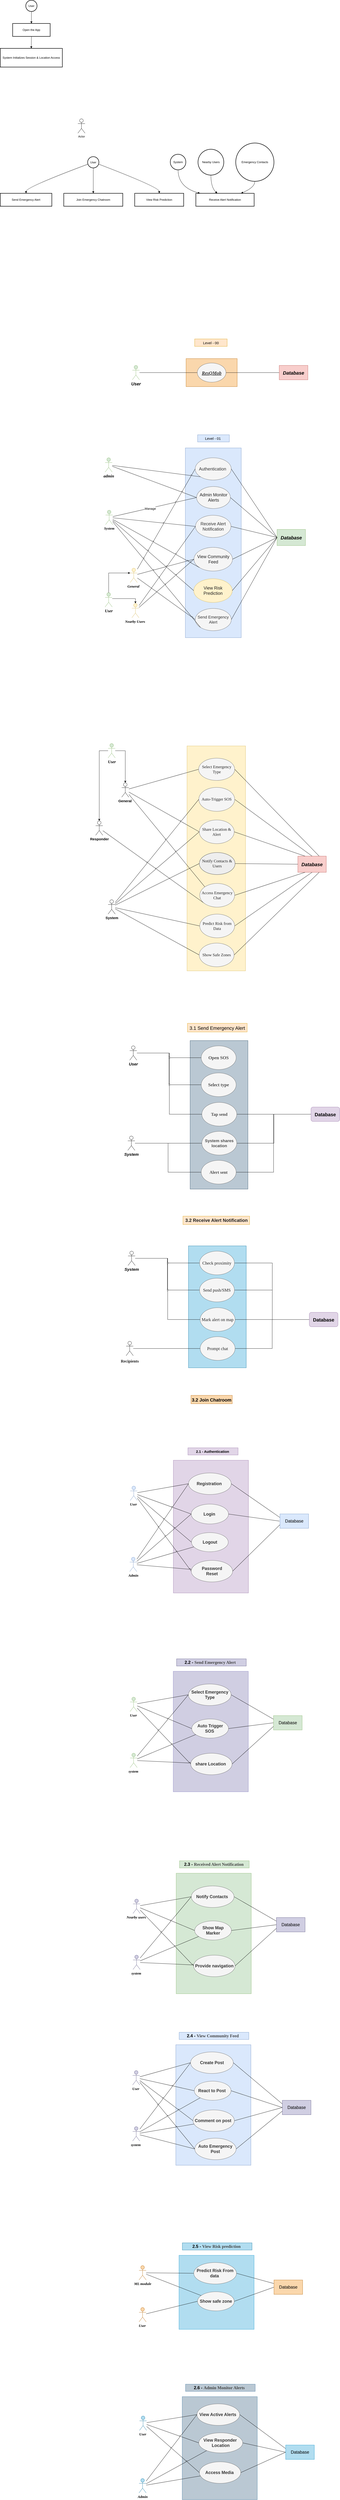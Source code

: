 <mxfile version="28.0.7">
  <diagram name="Page-1" id="5NeykIupbjO2loVzM9I7">
    <mxGraphModel dx="1310" dy="1177" grid="0" gridSize="10" guides="1" tooltips="1" connect="1" arrows="1" fold="1" page="0" pageScale="1" pageWidth="1169" pageHeight="827" math="0" shadow="0">
      <root>
        <mxCell id="0" />
        <mxCell id="1" parent="0" />
        <mxCell id="HWSuJ6NC0wexakNPkN_4-19" value="User" style="ellipse;aspect=fixed;strokeWidth=2;whiteSpace=wrap;" parent="1" vertex="1">
          <mxGeometry x="127" y="20" width="47" height="47" as="geometry" />
        </mxCell>
        <mxCell id="HWSuJ6NC0wexakNPkN_4-20" value="Open the App" style="whiteSpace=wrap;strokeWidth=2;" parent="1" vertex="1">
          <mxGeometry x="72" y="117" width="157" height="54" as="geometry" />
        </mxCell>
        <mxCell id="HWSuJ6NC0wexakNPkN_4-21" value="System Initializes Session &amp; Location Access" style="whiteSpace=wrap;strokeWidth=2;" parent="1" vertex="1">
          <mxGeometry x="20" y="221" width="260" height="78" as="geometry" />
        </mxCell>
        <mxCell id="HWSuJ6NC0wexakNPkN_4-22" value="" style="curved=1;startArrow=none;endArrow=block;exitX=0.49;exitY=1;entryX=0.5;entryY=0;rounded=0;" parent="1" source="HWSuJ6NC0wexakNPkN_4-19" target="HWSuJ6NC0wexakNPkN_4-20" edge="1">
          <mxGeometry relative="1" as="geometry">
            <Array as="points" />
          </mxGeometry>
        </mxCell>
        <mxCell id="HWSuJ6NC0wexakNPkN_4-23" value="" style="curved=1;startArrow=none;endArrow=block;exitX=0.5;exitY=1;entryX=0.5;entryY=0;rounded=0;" parent="1" source="HWSuJ6NC0wexakNPkN_4-20" target="HWSuJ6NC0wexakNPkN_4-21" edge="1">
          <mxGeometry relative="1" as="geometry">
            <Array as="points" />
          </mxGeometry>
        </mxCell>
        <mxCell id="HWSuJ6NC0wexakNPkN_4-24" value="Actor" style="shape=umlActor;verticalLabelPosition=bottom;verticalAlign=top;html=1;outlineConnect=0;" parent="1" vertex="1">
          <mxGeometry x="345" y="515" width="30" height="60" as="geometry" />
        </mxCell>
        <mxCell id="HWSuJ6NC0wexakNPkN_4-25" value="User" style="ellipse;aspect=fixed;strokeWidth=2;whiteSpace=wrap;" parent="1" vertex="1">
          <mxGeometry x="386" y="673" width="47" height="47" as="geometry" />
        </mxCell>
        <mxCell id="HWSuJ6NC0wexakNPkN_4-26" value="Send Emergency Alert" style="whiteSpace=wrap;strokeWidth=2;" parent="1" vertex="1">
          <mxGeometry x="20" y="826" width="216" height="54" as="geometry" />
        </mxCell>
        <mxCell id="HWSuJ6NC0wexakNPkN_4-27" value="Join Emergency Chatroom" style="whiteSpace=wrap;strokeWidth=2;" parent="1" vertex="1">
          <mxGeometry x="286" y="826" width="247" height="54" as="geometry" />
        </mxCell>
        <mxCell id="HWSuJ6NC0wexakNPkN_4-28" value="View Risk Prediction" style="whiteSpace=wrap;strokeWidth=2;" parent="1" vertex="1">
          <mxGeometry x="583" y="826" width="205" height="54" as="geometry" />
        </mxCell>
        <mxCell id="HWSuJ6NC0wexakNPkN_4-29" value="System" style="ellipse;aspect=fixed;strokeWidth=2;whiteSpace=wrap;" parent="1" vertex="1">
          <mxGeometry x="732" y="663" width="65" height="65" as="geometry" />
        </mxCell>
        <mxCell id="HWSuJ6NC0wexakNPkN_4-30" value="Receive Alert Notification" style="whiteSpace=wrap;strokeWidth=2;" parent="1" vertex="1">
          <mxGeometry x="839" y="826" width="244" height="54" as="geometry" />
        </mxCell>
        <mxCell id="HWSuJ6NC0wexakNPkN_4-31" value="Nearby Users" style="ellipse;aspect=fixed;strokeWidth=2;whiteSpace=wrap;" parent="1" vertex="1">
          <mxGeometry x="848" y="642" width="108" height="108" as="geometry" />
        </mxCell>
        <mxCell id="HWSuJ6NC0wexakNPkN_4-32" value="Emergency Contacts" style="ellipse;aspect=fixed;strokeWidth=2;whiteSpace=wrap;" parent="1" vertex="1">
          <mxGeometry x="1006" y="616" width="160" height="160" as="geometry" />
        </mxCell>
        <mxCell id="HWSuJ6NC0wexakNPkN_4-33" value="" style="curved=1;startArrow=none;endArrow=block;exitX=0.01;exitY=0.68;entryX=0.5;entryY=0.01;rounded=0;" parent="1" source="HWSuJ6NC0wexakNPkN_4-25" target="HWSuJ6NC0wexakNPkN_4-26" edge="1">
          <mxGeometry relative="1" as="geometry">
            <Array as="points">
              <mxPoint x="128" y="801" />
            </Array>
          </mxGeometry>
        </mxCell>
        <mxCell id="HWSuJ6NC0wexakNPkN_4-34" value="" style="curved=1;startArrow=none;endArrow=block;exitX=0.51;exitY=0.99;entryX=0.5;entryY=0.01;rounded=0;" parent="1" source="HWSuJ6NC0wexakNPkN_4-25" target="HWSuJ6NC0wexakNPkN_4-27" edge="1">
          <mxGeometry relative="1" as="geometry">
            <Array as="points" />
          </mxGeometry>
        </mxCell>
        <mxCell id="HWSuJ6NC0wexakNPkN_4-35" value="" style="curved=1;startArrow=none;endArrow=block;exitX=1.01;exitY=0.68;entryX=0.5;entryY=0.01;rounded=0;" parent="1" source="HWSuJ6NC0wexakNPkN_4-25" target="HWSuJ6NC0wexakNPkN_4-28" edge="1">
          <mxGeometry relative="1" as="geometry">
            <Array as="points">
              <mxPoint x="686" y="801" />
            </Array>
          </mxGeometry>
        </mxCell>
        <mxCell id="HWSuJ6NC0wexakNPkN_4-36" value="" style="curved=1;startArrow=none;endArrow=block;exitX=0.5;exitY=1.01;entryX=0.08;entryY=0.01;rounded=0;" parent="1" source="HWSuJ6NC0wexakNPkN_4-29" target="HWSuJ6NC0wexakNPkN_4-30" edge="1">
          <mxGeometry relative="1" as="geometry">
            <Array as="points">
              <mxPoint x="765" y="801" />
            </Array>
          </mxGeometry>
        </mxCell>
        <mxCell id="HWSuJ6NC0wexakNPkN_4-37" value="" style="curved=1;startArrow=none;endArrow=block;exitX=0.5;exitY=1;entryX=0.37;entryY=0.01;rounded=0;" parent="1" source="HWSuJ6NC0wexakNPkN_4-31" target="HWSuJ6NC0wexakNPkN_4-30" edge="1">
          <mxGeometry relative="1" as="geometry">
            <Array as="points">
              <mxPoint x="902" y="801" />
            </Array>
          </mxGeometry>
        </mxCell>
        <mxCell id="HWSuJ6NC0wexakNPkN_4-38" value="" style="curved=1;startArrow=none;endArrow=block;exitX=0.5;exitY=1;entryX=0.77;entryY=0.01;rounded=0;" parent="1" source="HWSuJ6NC0wexakNPkN_4-32" target="HWSuJ6NC0wexakNPkN_4-30" edge="1">
          <mxGeometry relative="1" as="geometry">
            <Array as="points">
              <mxPoint x="1086" y="801" />
            </Array>
          </mxGeometry>
        </mxCell>
        <mxCell id="HWSuJ6NC0wexakNPkN_4-39" value="" style="rounded=0;whiteSpace=wrap;html=1;fillColor=#fad7ac;strokeColor=#b46504;" parent="1" vertex="1">
          <mxGeometry x="798" y="1516" width="214" height="117" as="geometry" />
        </mxCell>
        <mxCell id="HWSuJ6NC0wexakNPkN_4-51" style="edgeStyle=orthogonalEdgeStyle;rounded=0;orthogonalLoop=1;jettySize=auto;html=1;exitX=1;exitY=0.5;exitDx=0;exitDy=0;endArrow=none;endFill=0;" parent="1" source="HWSuJ6NC0wexakNPkN_4-40" target="HWSuJ6NC0wexakNPkN_4-43" edge="1">
          <mxGeometry relative="1" as="geometry" />
        </mxCell>
        <mxCell id="HWSuJ6NC0wexakNPkN_4-40" value="&lt;h3&gt;&lt;font face=&quot;Tahoma&quot; style=&quot;font-size: 20px;&quot;&gt;&lt;i style=&quot;&quot;&gt;&lt;u&gt;ResQMob&lt;/u&gt;&lt;/i&gt;&lt;/font&gt;&lt;/h3&gt;" style="ellipse;whiteSpace=wrap;html=1;fillColor=#f5f5f5;strokeColor=#666666;fontColor=#333333;" parent="1" vertex="1">
          <mxGeometry x="845" y="1534.5" width="120" height="80" as="geometry" />
        </mxCell>
        <mxCell id="HWSuJ6NC0wexakNPkN_4-50" style="edgeStyle=orthogonalEdgeStyle;rounded=0;orthogonalLoop=1;jettySize=auto;html=1;endArrow=none;endFill=0;" parent="1" source="HWSuJ6NC0wexakNPkN_4-42" target="HWSuJ6NC0wexakNPkN_4-40" edge="1">
          <mxGeometry relative="1" as="geometry" />
        </mxCell>
        <mxCell id="HWSuJ6NC0wexakNPkN_4-42" value="&lt;i style=&quot;&quot;&gt;&lt;font style=&quot;font-size: 18px;&quot;&gt;&lt;b style=&quot;&quot;&gt;User&lt;/b&gt;&lt;/font&gt;&lt;/i&gt;" style="shape=umlActor;verticalLabelPosition=bottom;verticalAlign=top;html=1;outlineConnect=0;fillColor=#d5e8d4;strokeColor=#82b366;" parent="1" vertex="1">
          <mxGeometry x="573" y="1544.5" width="30" height="60" as="geometry" />
        </mxCell>
        <mxCell id="HWSuJ6NC0wexakNPkN_4-43" value="&lt;i&gt;&lt;font style=&quot;font-size: 20px;&quot;&gt;&lt;b&gt;Database&lt;/b&gt;&lt;/font&gt;&lt;/i&gt;" style="rounded=0;whiteSpace=wrap;html=1;glass=0;fillColor=#f8cecc;strokeColor=#b85450;" parent="1" vertex="1">
          <mxGeometry x="1188" y="1544.5" width="120" height="60" as="geometry" />
        </mxCell>
        <mxCell id="HWSuJ6NC0wexakNPkN_4-52" value="" style="rounded=0;whiteSpace=wrap;html=1;fillColor=#dae8fc;strokeColor=#6c8ebf;" parent="1" vertex="1">
          <mxGeometry x="795" y="1889" width="234" height="792" as="geometry" />
        </mxCell>
        <mxCell id="HWSuJ6NC0wexakNPkN_4-53" style="rounded=0;orthogonalLoop=1;jettySize=auto;html=1;exitX=1;exitY=0.5;exitDx=0;exitDy=0;endArrow=none;endFill=0;entryX=0;entryY=0.5;entryDx=0;entryDy=0;" parent="1" source="YeoC9epSHYLcHaVKO9iF-16" target="HWSuJ6NC0wexakNPkN_4-57" edge="1">
          <mxGeometry relative="1" as="geometry">
            <mxPoint x="982.9" y="1980.5" as="sourcePoint" />
          </mxGeometry>
        </mxCell>
        <mxCell id="HWSuJ6NC0wexakNPkN_4-56" value="&lt;i style=&quot;&quot;&gt;&lt;font face=&quot;Times New Roman&quot; style=&quot;font-size: 17px;&quot;&gt;&lt;b style=&quot;&quot;&gt;User&lt;/b&gt;&lt;/font&gt;&lt;/i&gt;" style="shape=umlActor;verticalLabelPosition=bottom;verticalAlign=top;html=1;outlineConnect=0;fillColor=#d5e8d4;strokeColor=#82b366;" parent="1" vertex="1">
          <mxGeometry x="459" y="2493" width="30" height="60" as="geometry" />
        </mxCell>
        <mxCell id="HWSuJ6NC0wexakNPkN_4-57" value="&lt;i&gt;&lt;font style=&quot;font-size: 20px;&quot;&gt;&lt;b&gt;Database&lt;/b&gt;&lt;/font&gt;&lt;/i&gt;" style="rounded=0;whiteSpace=wrap;html=1;glass=0;fillColor=#d5e8d4;strokeColor=#82b366;" parent="1" vertex="1">
          <mxGeometry x="1179" y="2229" width="119" height="67.5" as="geometry" />
        </mxCell>
        <mxCell id="HWSuJ6NC0wexakNPkN_4-65" style="rounded=0;orthogonalLoop=1;jettySize=auto;html=1;entryX=0;entryY=0.5;entryDx=0;entryDy=0;endArrow=none;endFill=0;exitX=1;exitY=0.5;exitDx=0;exitDy=0;" parent="1" source="HWSuJ6NC0wexakNPkN_4-58" target="HWSuJ6NC0wexakNPkN_4-57" edge="1">
          <mxGeometry relative="1" as="geometry" />
        </mxCell>
        <mxCell id="HWSuJ6NC0wexakNPkN_4-58" value="&lt;span id=&quot;docs-internal-guid-5a2be81a-7fff-8d31-7e4a-5c585393e049&quot;&gt;&lt;span style=&quot;color: rgb(31, 31, 31); background-color: transparent; font-variant-numeric: normal; font-variant-east-asian: normal; font-variant-alternates: normal; font-variant-position: normal; font-variant-emoji: normal; vertical-align: baseline; white-space-collapse: preserve;&quot;&gt;&lt;font style=&quot;font-size: 18px;&quot; face=&quot;Helvetica&quot;&gt;Admin Monitor Alerts&lt;/font&gt;&lt;/span&gt;&lt;/span&gt;" style="ellipse;whiteSpace=wrap;html=1;fillColor=#f5f5f5;strokeColor=#666666;fillStyle=auto;fontColor=#333333;" parent="1" vertex="1">
          <mxGeometry x="842.05" y="2050" width="141.5" height="92" as="geometry" />
        </mxCell>
        <mxCell id="HWSuJ6NC0wexakNPkN_4-64" style="rounded=0;orthogonalLoop=1;jettySize=auto;html=1;exitX=1;exitY=0.5;exitDx=0;exitDy=0;entryX=0;entryY=0.5;entryDx=0;entryDy=0;endArrow=none;endFill=0;" parent="1" source="HWSuJ6NC0wexakNPkN_4-59" target="HWSuJ6NC0wexakNPkN_4-57" edge="1">
          <mxGeometry relative="1" as="geometry" />
        </mxCell>
        <mxCell id="HWSuJ6NC0wexakNPkN_4-59" value="&lt;font style=&quot;font-size: 18px;&quot;&gt;&lt;b id=&quot;docs-internal-guid-ef191ff2-7fff-74ce-d55d-add015276413&quot; style=&quot;font-weight:normal;&quot;&gt;&lt;span style=&quot;color: rgb(31, 31, 31); background-color: transparent; font-weight: 400; font-style: normal; font-variant: normal; text-decoration: none; vertical-align: baseline; white-space: pre-wrap;&quot;&gt;View Community Feed&lt;/span&gt;&lt;/b&gt;&lt;br&gt;&lt;/font&gt;" style="ellipse;whiteSpace=wrap;html=1;fillColor=#f5f5f5;strokeColor=#666666;fontColor=#333333;" parent="1" vertex="1">
          <mxGeometry x="830.88" y="2304" width="161.5" height="99" as="geometry" />
        </mxCell>
        <mxCell id="HWSuJ6NC0wexakNPkN_4-63" style="rounded=0;orthogonalLoop=1;jettySize=auto;html=1;exitX=1;exitY=0.5;exitDx=0;exitDy=0;endArrow=none;endFill=0;entryX=0;entryY=0.5;entryDx=0;entryDy=0;" parent="1" source="HWSuJ6NC0wexakNPkN_4-60" target="HWSuJ6NC0wexakNPkN_4-57" edge="1">
          <mxGeometry relative="1" as="geometry" />
        </mxCell>
        <mxCell id="HWSuJ6NC0wexakNPkN_4-60" value="&lt;font style=&quot;font-size: 18px;&quot;&gt;Receive Alert Notification&lt;/font&gt;" style="ellipse;whiteSpace=wrap;html=1;fillColor=#f5f5f5;strokeColor=#666666;fontColor=#333333;" parent="1" vertex="1">
          <mxGeometry x="837.26" y="2170" width="148.74" height="93" as="geometry" />
        </mxCell>
        <mxCell id="HWSuJ6NC0wexakNPkN_4-69" style="rounded=0;orthogonalLoop=1;jettySize=auto;html=1;entryX=0;entryY=0.5;entryDx=0;entryDy=0;endArrow=none;endFill=0;jumpStyle=arc;" parent="1" source="HWSuJ6NC0wexakNPkN_4-66" target="HWSuJ6NC0wexakNPkN_4-60" edge="1">
          <mxGeometry relative="1" as="geometry" />
        </mxCell>
        <mxCell id="YeoC9epSHYLcHaVKO9iF-2" style="rounded=0;orthogonalLoop=1;jettySize=auto;html=1;jumpStyle=arc;endArrow=none;endFill=0;entryX=0;entryY=0.5;entryDx=0;entryDy=0;" parent="1" source="HWSuJ6NC0wexakNPkN_4-66" target="HWSuJ6NC0wexakNPkN_4-59" edge="1">
          <mxGeometry relative="1" as="geometry" />
        </mxCell>
        <mxCell id="HWSuJ6NC0wexakNPkN_4-66" value="&lt;font face=&quot;Times New Roman&quot; style=&quot;font-size: 15px;&quot;&gt;&lt;b style=&quot;&quot;&gt;&lt;i&gt;Nearby Users&amp;nbsp;&lt;/i&gt;&lt;/b&gt;&lt;/font&gt;" style="shape=umlActor;verticalLabelPosition=bottom;verticalAlign=top;html=1;outlineConnect=0;fontFamily=Helvetica;fillColor=#fff2cc;strokeColor=#d6b656;" parent="1" vertex="1">
          <mxGeometry x="571" y="2538" width="30" height="60" as="geometry" />
        </mxCell>
        <mxCell id="YeoC9epSHYLcHaVKO9iF-8" style="rounded=0;orthogonalLoop=1;jettySize=auto;html=1;endArrow=none;endFill=0;entryX=0;entryY=0.5;entryDx=0;entryDy=0;" parent="1" source="YeoC9epSHYLcHaVKO9iF-7" target="YeoC9epSHYLcHaVKO9iF-16" edge="1">
          <mxGeometry relative="1" as="geometry">
            <mxPoint x="843.979" y="1994.969" as="targetPoint" />
          </mxGeometry>
        </mxCell>
        <mxCell id="YeoC9epSHYLcHaVKO9iF-10" style="rounded=0;orthogonalLoop=1;jettySize=auto;html=1;entryX=0;entryY=0.5;entryDx=0;entryDy=0;endArrow=none;endFill=0;jumpStyle=arc;" parent="1" source="YeoC9epSHYLcHaVKO9iF-7" target="HWSuJ6NC0wexakNPkN_4-59" edge="1">
          <mxGeometry relative="1" as="geometry" />
        </mxCell>
        <mxCell id="YeoC9epSHYLcHaVKO9iF-7" value="&lt;span style=&quot;font-size: 15px;&quot;&gt;&lt;b&gt;&lt;font face=&quot;Times New Roman&quot;&gt;&lt;i&gt;General&amp;nbsp;&lt;/i&gt;&lt;/font&gt;&lt;/b&gt;&lt;/span&gt;" style="shape=umlActor;verticalLabelPosition=bottom;verticalAlign=top;html=1;outlineConnect=0;fontFamily=Helvetica;fillColor=#fff2cc;strokeColor=#d6b656;" parent="1" vertex="1">
          <mxGeometry x="564" y="2391" width="30" height="60" as="geometry" />
        </mxCell>
        <mxCell id="YeoC9epSHYLcHaVKO9iF-13" style="rounded=0;orthogonalLoop=1;jettySize=auto;html=1;entryX=0;entryY=0.5;entryDx=0;entryDy=0;endArrow=none;endFill=0;jumpStyle=arc;" parent="1" source="YeoC9epSHYLcHaVKO9iF-12" target="HWSuJ6NC0wexakNPkN_4-60" edge="1">
          <mxGeometry relative="1" as="geometry" />
        </mxCell>
        <mxCell id="YeoC9epSHYLcHaVKO9iF-14" style="rounded=0;orthogonalLoop=1;jettySize=auto;html=1;jumpStyle=arc;endArrow=none;endFill=0;entryX=0;entryY=0.5;entryDx=0;entryDy=0;" parent="1" source="YeoC9epSHYLcHaVKO9iF-12" target="HWSuJ6NC0wexakNPkN_4-58" edge="1">
          <mxGeometry relative="1" as="geometry">
            <mxPoint x="841" y="2394" as="targetPoint" />
          </mxGeometry>
        </mxCell>
        <mxCell id="YeoC9epSHYLcHaVKO9iF-15" value="&lt;font style=&quot;font-size: 13px;&quot;&gt;Manage&lt;/font&gt;" style="edgeLabel;html=1;align=center;verticalAlign=middle;resizable=0;points=[];" parent="YeoC9epSHYLcHaVKO9iF-14" vertex="1" connectable="0">
          <mxGeometry x="-0.11" y="-2" relative="1" as="geometry">
            <mxPoint as="offset" />
          </mxGeometry>
        </mxCell>
        <mxCell id="YeoC9epSHYLcHaVKO9iF-12" value="&lt;span style=&quot;font-size: 15px;&quot;&gt;&lt;b&gt;&lt;font face=&quot;Times New Roman&quot;&gt;&lt;i&gt;System&lt;/i&gt;&lt;/font&gt;&lt;/b&gt;&lt;/span&gt;" style="shape=umlActor;verticalLabelPosition=bottom;verticalAlign=top;html=1;outlineConnect=0;fontFamily=Helvetica;fillColor=#d5e8d4;strokeColor=#82b366;" parent="1" vertex="1">
          <mxGeometry x="461" y="2149" width="30" height="60" as="geometry" />
        </mxCell>
        <mxCell id="YeoC9epSHYLcHaVKO9iF-16" value="&lt;span style=&quot;font-size: 17px;&quot;&gt;Send Emergency Alert&lt;/span&gt;" style="ellipse;whiteSpace=wrap;html=1;fillColor=#f5f5f5;strokeColor=#666666;fontColor=#333333;" parent="1" vertex="1">
          <mxGeometry x="836.465" y="2559" width="151.07" height="93" as="geometry" />
        </mxCell>
        <mxCell id="YeoC9epSHYLcHaVKO9iF-17" value="" style="rounded=0;whiteSpace=wrap;html=1;fillColor=#fff2cc;strokeColor=#d6b656;" parent="1" vertex="1">
          <mxGeometry x="802" y="3133" width="245" height="939" as="geometry" />
        </mxCell>
        <mxCell id="YeoC9epSHYLcHaVKO9iF-18" style="rounded=0;orthogonalLoop=1;jettySize=auto;html=1;exitX=1;exitY=0.5;exitDx=0;exitDy=0;endArrow=none;endFill=0;entryX=0.75;entryY=0;entryDx=0;entryDy=0;" parent="1" source="YeoC9epSHYLcHaVKO9iF-40" target="YeoC9epSHYLcHaVKO9iF-22" edge="1">
          <mxGeometry relative="1" as="geometry">
            <mxPoint x="996.19" y="3224.5" as="sourcePoint" />
          </mxGeometry>
        </mxCell>
        <mxCell id="YeoC9epSHYLcHaVKO9iF-19" style="edgeStyle=orthogonalEdgeStyle;rounded=0;orthogonalLoop=1;jettySize=auto;html=1;entryX=0.5;entryY=0;entryDx=0;entryDy=0;entryPerimeter=0;" parent="1" source="YeoC9epSHYLcHaVKO9iF-21" target="YeoC9epSHYLcHaVKO9iF-31" edge="1">
          <mxGeometry relative="1" as="geometry">
            <mxPoint x="427.357" y="3415.429" as="targetPoint" />
          </mxGeometry>
        </mxCell>
        <mxCell id="YeoC9epSHYLcHaVKO9iF-20" style="edgeStyle=orthogonalEdgeStyle;rounded=0;orthogonalLoop=1;jettySize=auto;html=1;entryX=0.5;entryY=0;entryDx=0;entryDy=0;entryPerimeter=0;" parent="1" source="YeoC9epSHYLcHaVKO9iF-21" target="YeoC9epSHYLcHaVKO9iF-35" edge="1">
          <mxGeometry relative="1" as="geometry">
            <mxPoint x="542.786" y="3311.429" as="targetPoint" />
          </mxGeometry>
        </mxCell>
        <mxCell id="YeoC9epSHYLcHaVKO9iF-21" value="&lt;i style=&quot;&quot;&gt;&lt;font face=&quot;Times New Roman&quot; style=&quot;font-size: 17px;&quot;&gt;&lt;b style=&quot;&quot;&gt;User&lt;/b&gt;&lt;/font&gt;&lt;/i&gt;" style="shape=umlActor;verticalLabelPosition=bottom;verticalAlign=top;html=1;outlineConnect=0;fillColor=#d5e8d4;strokeColor=#82b366;" parent="1" vertex="1">
          <mxGeometry x="471.5" y="3123" width="30" height="60" as="geometry" />
        </mxCell>
        <mxCell id="YeoC9epSHYLcHaVKO9iF-22" value="&lt;i&gt;&lt;font style=&quot;font-size: 20px;&quot;&gt;&lt;b&gt;Database&lt;/b&gt;&lt;/font&gt;&lt;/i&gt;" style="rounded=0;whiteSpace=wrap;html=1;glass=0;fillColor=#f8cecc;strokeColor=#b85450;" parent="1" vertex="1">
          <mxGeometry x="1266" y="3593" width="119" height="67.5" as="geometry" />
        </mxCell>
        <mxCell id="YeoC9epSHYLcHaVKO9iF-23" style="rounded=0;orthogonalLoop=1;jettySize=auto;html=1;entryX=0;entryY=0.5;entryDx=0;entryDy=0;endArrow=none;endFill=0;exitX=1;exitY=0.5;exitDx=0;exitDy=0;" parent="1" source="YeoC9epSHYLcHaVKO9iF-24" target="YeoC9epSHYLcHaVKO9iF-22" edge="1">
          <mxGeometry relative="1" as="geometry" />
        </mxCell>
        <mxCell id="YeoC9epSHYLcHaVKO9iF-24" value="&lt;span id=&quot;docs-internal-guid-840d17c5-7fff-eb14-e062-ecdc2f754bfb&quot;&gt;&lt;span style=&quot;font-family: &amp;quot;Times New Roman&amp;quot;, serif; color: rgb(31, 31, 31); background-color: transparent; font-variant-numeric: normal; font-variant-east-asian: normal; font-variant-alternates: normal; font-variant-position: normal; font-variant-emoji: normal; vertical-align: baseline; white-space-collapse: preserve;&quot;&gt;Notify Contacts &amp;amp; Users&lt;/span&gt;&lt;/span&gt;" style="ellipse;whiteSpace=wrap;html=1;fillColor=#eeeeee;strokeColor=#36393d;fillStyle=auto;fontSize=17;" parent="1" vertex="1">
          <mxGeometry x="853.35" y="3578" width="149.83" height="92" as="geometry" />
        </mxCell>
        <mxCell id="YeoC9epSHYLcHaVKO9iF-25" style="rounded=0;orthogonalLoop=1;jettySize=auto;html=1;exitX=1;exitY=0.5;exitDx=0;exitDy=0;entryX=0.25;entryY=0;entryDx=0;entryDy=0;endArrow=none;endFill=0;" parent="1" source="YeoC9epSHYLcHaVKO9iF-26" target="YeoC9epSHYLcHaVKO9iF-22" edge="1">
          <mxGeometry relative="1" as="geometry" />
        </mxCell>
        <mxCell id="YeoC9epSHYLcHaVKO9iF-26" value="&lt;span id=&quot;docs-internal-guid-001ac574-7fff-da25-e504-30f7705c70a5&quot;&gt;&lt;span style=&quot;font-family: &amp;quot;Times New Roman&amp;quot;, serif; color: rgb(31, 31, 31); background-color: transparent; font-variant-numeric: normal; font-variant-east-asian: normal; font-variant-alternates: normal; font-variant-position: normal; font-variant-emoji: normal; vertical-align: baseline; white-space-collapse: preserve;&quot;&gt;Share Location &amp;amp; Alert&lt;/span&gt;&lt;/span&gt;" style="ellipse;whiteSpace=wrap;html=1;fillColor=#f5f5f5;strokeColor=#666666;fontColor=#333333;fontSize=17;" parent="1" vertex="1">
          <mxGeometry x="853.35" y="3442" width="146.25" height="99" as="geometry" />
        </mxCell>
        <mxCell id="YeoC9epSHYLcHaVKO9iF-27" style="rounded=0;orthogonalLoop=1;jettySize=auto;html=1;exitX=1;exitY=0.5;exitDx=0;exitDy=0;endArrow=none;endFill=0;entryX=0.5;entryY=0;entryDx=0;entryDy=0;" parent="1" source="YeoC9epSHYLcHaVKO9iF-28" target="YeoC9epSHYLcHaVKO9iF-22" edge="1">
          <mxGeometry relative="1" as="geometry" />
        </mxCell>
        <mxCell id="YeoC9epSHYLcHaVKO9iF-28" value="&lt;span id=&quot;docs-internal-guid-64589c97-7fff-bf29-deaa-2d5813db59c4&quot;&gt;&lt;span style=&quot;font-family: &amp;quot;Times New Roman&amp;quot;, serif; color: rgb(31, 31, 31); background-color: transparent; font-variant-numeric: normal; font-variant-east-asian: normal; font-variant-alternates: normal; font-variant-position: normal; font-variant-emoji: normal; vertical-align: baseline; white-space-collapse: preserve;&quot;&gt;Auto-Trigger SOS&lt;/span&gt;&lt;/span&gt;" style="ellipse;whiteSpace=wrap;html=1;fillColor=#f5f5f5;strokeColor=#666666;fontColor=#333333;fontSize=17;" parent="1" vertex="1">
          <mxGeometry x="851.33" y="3306" width="150.29" height="100" as="geometry" />
        </mxCell>
        <mxCell id="YeoC9epSHYLcHaVKO9iF-51" style="rounded=0;orthogonalLoop=1;jettySize=auto;html=1;entryX=0;entryY=1;entryDx=0;entryDy=0;endArrow=none;endFill=0;jumpStyle=arc;" parent="1" source="YeoC9epSHYLcHaVKO9iF-31" target="YeoC9epSHYLcHaVKO9iF-41" edge="1">
          <mxGeometry relative="1" as="geometry">
            <mxPoint x="852.143" y="3763.571" as="targetPoint" />
          </mxGeometry>
        </mxCell>
        <mxCell id="YeoC9epSHYLcHaVKO9iF-31" value="&lt;span style=&quot;font-size: 15px;&quot;&gt;&lt;b&gt;Responder&lt;/b&gt;&lt;/span&gt;" style="shape=umlActor;verticalLabelPosition=bottom;verticalAlign=top;html=1;outlineConnect=0;fontFamily=Helvetica;" parent="1" vertex="1">
          <mxGeometry x="419.5" y="3446" width="30" height="60" as="geometry" />
        </mxCell>
        <mxCell id="YeoC9epSHYLcHaVKO9iF-45" style="rounded=0;orthogonalLoop=1;jettySize=auto;html=1;entryX=0;entryY=0.5;entryDx=0;entryDy=0;endArrow=none;endFill=0;" parent="1" source="YeoC9epSHYLcHaVKO9iF-35" target="YeoC9epSHYLcHaVKO9iF-40" edge="1">
          <mxGeometry relative="1" as="geometry" />
        </mxCell>
        <mxCell id="YeoC9epSHYLcHaVKO9iF-48" style="rounded=0;orthogonalLoop=1;jettySize=auto;html=1;entryX=0;entryY=0.5;entryDx=0;entryDy=0;endArrow=none;endFill=0;" parent="1" source="YeoC9epSHYLcHaVKO9iF-35" target="YeoC9epSHYLcHaVKO9iF-26" edge="1">
          <mxGeometry relative="1" as="geometry">
            <mxPoint x="852" y="3500" as="targetPoint" />
          </mxGeometry>
        </mxCell>
        <mxCell id="YeoC9epSHYLcHaVKO9iF-50" style="rounded=0;orthogonalLoop=1;jettySize=auto;html=1;entryX=0;entryY=0;entryDx=0;entryDy=0;jumpStyle=arc;endArrow=none;endFill=0;" parent="1" source="YeoC9epSHYLcHaVKO9iF-35" target="YeoC9epSHYLcHaVKO9iF-41" edge="1">
          <mxGeometry relative="1" as="geometry" />
        </mxCell>
        <mxCell id="YeoC9epSHYLcHaVKO9iF-35" value="&lt;span style=&quot;font-size: 15px;&quot;&gt;&lt;b&gt;General&amp;nbsp;&lt;/b&gt;&lt;/span&gt;" style="shape=umlActor;verticalLabelPosition=bottom;verticalAlign=top;html=1;outlineConnect=0;fontFamily=Helvetica;" parent="1" vertex="1">
          <mxGeometry x="528.5" y="3287" width="30" height="60" as="geometry" />
        </mxCell>
        <mxCell id="YeoC9epSHYLcHaVKO9iF-46" style="rounded=0;orthogonalLoop=1;jettySize=auto;html=1;entryX=0;entryY=0.5;entryDx=0;entryDy=0;endArrow=none;endFill=0;jumpStyle=arc;" parent="1" source="YeoC9epSHYLcHaVKO9iF-39" target="YeoC9epSHYLcHaVKO9iF-28" edge="1">
          <mxGeometry relative="1" as="geometry" />
        </mxCell>
        <mxCell id="YeoC9epSHYLcHaVKO9iF-47" style="rounded=0;orthogonalLoop=1;jettySize=auto;html=1;entryX=0;entryY=0.5;entryDx=0;entryDy=0;endArrow=none;endFill=0;jumpStyle=arc;" parent="1" source="YeoC9epSHYLcHaVKO9iF-39" target="YeoC9epSHYLcHaVKO9iF-26" edge="1">
          <mxGeometry relative="1" as="geometry" />
        </mxCell>
        <mxCell id="YeoC9epSHYLcHaVKO9iF-49" style="rounded=0;orthogonalLoop=1;jettySize=auto;html=1;entryX=0;entryY=0.5;entryDx=0;entryDy=0;endArrow=none;endFill=0;" parent="1" source="YeoC9epSHYLcHaVKO9iF-39" target="YeoC9epSHYLcHaVKO9iF-24" edge="1">
          <mxGeometry relative="1" as="geometry" />
        </mxCell>
        <mxCell id="YeoC9epSHYLcHaVKO9iF-52" style="rounded=0;orthogonalLoop=1;jettySize=auto;html=1;entryX=0;entryY=0.5;entryDx=0;entryDy=0;endArrow=none;endFill=0;" parent="1" source="YeoC9epSHYLcHaVKO9iF-39" target="YeoC9epSHYLcHaVKO9iF-43" edge="1">
          <mxGeometry relative="1" as="geometry" />
        </mxCell>
        <mxCell id="YeoC9epSHYLcHaVKO9iF-53" style="rounded=0;orthogonalLoop=1;jettySize=auto;html=1;entryX=0;entryY=0.5;entryDx=0;entryDy=0;endArrow=none;endFill=0;" parent="1" source="YeoC9epSHYLcHaVKO9iF-39" target="YeoC9epSHYLcHaVKO9iF-44" edge="1">
          <mxGeometry relative="1" as="geometry" />
        </mxCell>
        <mxCell id="YeoC9epSHYLcHaVKO9iF-39" value="&lt;span style=&quot;font-size: 15px;&quot;&gt;&lt;b&gt;System&lt;/b&gt;&lt;/span&gt;" style="shape=umlActor;verticalLabelPosition=bottom;verticalAlign=top;html=1;outlineConnect=0;fontFamily=Helvetica;" parent="1" vertex="1">
          <mxGeometry x="471.5" y="3775" width="30" height="60" as="geometry" />
        </mxCell>
        <mxCell id="YeoC9epSHYLcHaVKO9iF-40" value="&lt;span id=&quot;docs-internal-guid-06d56bc6-7fff-a91a-a0e7-fdc62f9f471a&quot;&gt;&lt;span style=&quot;font-family: &amp;quot;Times New Roman&amp;quot;, serif; color: rgb(31, 31, 31); background-color: transparent; font-variant-numeric: normal; font-variant-east-asian: normal; font-variant-alternates: normal; font-variant-position: normal; font-variant-emoji: normal; vertical-align: baseline; white-space-collapse: preserve;&quot;&gt;Select Emergency Type&lt;/span&gt;&lt;/span&gt;" style="ellipse;whiteSpace=wrap;html=1;fillColor=#f5f5f5;strokeColor=#666666;fontColor=#333333;fontSize=17;" parent="1" vertex="1">
          <mxGeometry x="850.55" y="3184" width="151.07" height="93" as="geometry" />
        </mxCell>
        <mxCell id="YeoC9epSHYLcHaVKO9iF-54" style="rounded=0;orthogonalLoop=1;jettySize=auto;html=1;entryX=0.25;entryY=1;entryDx=0;entryDy=0;endArrow=none;endFill=0;exitX=1;exitY=0.5;exitDx=0;exitDy=0;" parent="1" source="YeoC9epSHYLcHaVKO9iF-41" target="YeoC9epSHYLcHaVKO9iF-22" edge="1">
          <mxGeometry relative="1" as="geometry" />
        </mxCell>
        <mxCell id="YeoC9epSHYLcHaVKO9iF-41" value="&lt;span id=&quot;docs-internal-guid-95026dcc-7fff-e3b4-f9b9-08b6af159ce2&quot;&gt;&lt;span style=&quot;font-family: &amp;quot;Times New Roman&amp;quot;, serif; color: rgb(31, 31, 31); background-color: transparent; font-variant-numeric: normal; font-variant-east-asian: normal; font-variant-alternates: normal; font-variant-position: normal; font-variant-emoji: normal; vertical-align: baseline; white-space-collapse: preserve;&quot;&gt;Access Emergency Chat&lt;/span&gt;&lt;/span&gt;" style="ellipse;whiteSpace=wrap;html=1;fillColor=#f5f5f5;strokeColor=#666666;fontColor=#333333;fontSize=17;" parent="1" vertex="1">
          <mxGeometry x="855.14" y="3707" width="146.25" height="99" as="geometry" />
        </mxCell>
        <mxCell id="YeoC9epSHYLcHaVKO9iF-55" style="rounded=0;orthogonalLoop=1;jettySize=auto;html=1;entryX=0.5;entryY=1;entryDx=0;entryDy=0;endArrow=none;endFill=0;exitX=1;exitY=0.5;exitDx=0;exitDy=0;" parent="1" source="YeoC9epSHYLcHaVKO9iF-43" target="YeoC9epSHYLcHaVKO9iF-22" edge="1">
          <mxGeometry relative="1" as="geometry" />
        </mxCell>
        <mxCell id="YeoC9epSHYLcHaVKO9iF-43" value="&lt;span id=&quot;docs-internal-guid-5475c9de-7fff-03e9-cd33-92ef783a05bd&quot;&gt;&lt;span style=&quot;font-family: &amp;quot;Times New Roman&amp;quot;, serif; color: rgb(31, 31, 31); background-color: transparent; font-variant-numeric: normal; font-variant-east-asian: normal; font-variant-alternates: normal; font-variant-position: normal; font-variant-emoji: normal; vertical-align: baseline; white-space-collapse: preserve;&quot;&gt;Predict Risk from Data&lt;/span&gt;&lt;/span&gt;" style="ellipse;whiteSpace=wrap;html=1;fillColor=#f5f5f5;strokeColor=#666666;fontColor=#333333;fontSize=17;" parent="1" vertex="1">
          <mxGeometry x="855.14" y="3835" width="146.25" height="99" as="geometry" />
        </mxCell>
        <mxCell id="YeoC9epSHYLcHaVKO9iF-56" style="rounded=0;orthogonalLoop=1;jettySize=auto;html=1;entryX=0.75;entryY=1;entryDx=0;entryDy=0;endArrow=none;endFill=0;exitX=1;exitY=0.5;exitDx=0;exitDy=0;" parent="1" source="YeoC9epSHYLcHaVKO9iF-44" target="YeoC9epSHYLcHaVKO9iF-22" edge="1">
          <mxGeometry relative="1" as="geometry" />
        </mxCell>
        <mxCell id="YeoC9epSHYLcHaVKO9iF-44" value="&lt;span id=&quot;docs-internal-guid-c18b2c1f-7fff-166b-3d44-d9a956308de8&quot;&gt;&lt;span style=&quot;font-family: &amp;quot;Times New Roman&amp;quot;, serif; color: rgb(31, 31, 31); background-color: transparent; font-variant-numeric: normal; font-variant-east-asian: normal; font-variant-alternates: normal; font-variant-position: normal; font-variant-emoji: normal; vertical-align: baseline; white-space-collapse: preserve;&quot;&gt;Show Safe Zones&lt;/span&gt;&lt;/span&gt;" style="ellipse;whiteSpace=wrap;html=1;fillColor=#f5f5f5;strokeColor=#666666;fontColor=#333333;fontSize=17;" parent="1" vertex="1">
          <mxGeometry x="852.96" y="3956" width="146.25" height="99" as="geometry" />
        </mxCell>
        <mxCell id="YeoC9epSHYLcHaVKO9iF-89" value="3.1 Send Emergency Alert" style="text;align=center;verticalAlign=middle;resizable=0;points=[];autosize=1;strokeColor=#d79b00;fillColor=#ffe6cc;fontSize=20;" parent="1" vertex="1">
          <mxGeometry x="803.76" y="4291" width="250" height="36" as="geometry" />
        </mxCell>
        <mxCell id="YeoC9epSHYLcHaVKO9iF-92" value="" style="rounded=0;whiteSpace=wrap;html=1;fillColor=#bac8d3;strokeColor=#23445d;fontSize=18;fontColor=#4D4D4D;textShadow=0;labelBorderColor=none;fontStyle=1;labelBackgroundColor=none;" parent="1" vertex="1">
          <mxGeometry x="815" y="4363" width="242" height="620" as="geometry" />
        </mxCell>
        <mxCell id="YeoC9epSHYLcHaVKO9iF-94" value="&lt;span id=&quot;docs-internal-guid-27dfdec9-7fff-9595-e84d-5c15b36b9df2&quot;&gt;&lt;span style=&quot;font-family: &amp;quot;Times New Roman&amp;quot;, serif; font-variant-numeric: normal; font-variant-east-asian: normal; font-variant-alternates: normal; font-variant-position: normal; font-variant-emoji: normal; vertical-align: baseline; white-space-collapse: preserve;&quot;&gt;Open SOS&lt;/span&gt;&lt;/span&gt;" style="ellipse;whiteSpace=wrap;html=1;fillColor=#f5f5f5;strokeColor=#666666;fontColor=#4D4D4D;fontSize=19;textShadow=0;labelBorderColor=none;fontStyle=1;labelBackgroundColor=none;" parent="1" vertex="1">
          <mxGeometry x="861.37" y="4385" width="146.25" height="99" as="geometry" />
        </mxCell>
        <mxCell id="YeoC9epSHYLcHaVKO9iF-95" value="&lt;span id=&quot;docs-internal-guid-a42f2b25-7fff-b5a2-3e83-93b76af5ee0d&quot;&gt;&lt;span style=&quot;font-family: &amp;quot;Times New Roman&amp;quot;, serif; font-variant-numeric: normal; font-variant-east-asian: normal; font-variant-alternates: normal; font-variant-position: normal; font-variant-emoji: normal; vertical-align: baseline; white-space-collapse: preserve;&quot;&gt;Select type&lt;/span&gt;&lt;/span&gt;" style="ellipse;whiteSpace=wrap;html=1;fillColor=#f5f5f5;strokeColor=#666666;fontColor=#4D4D4D;fontSize=19;textShadow=0;labelBorderColor=none;fontStyle=1;labelBackgroundColor=none;" parent="1" vertex="1">
          <mxGeometry x="861.38" y="4498" width="146.25" height="99" as="geometry" />
        </mxCell>
        <mxCell id="YeoC9epSHYLcHaVKO9iF-108" style="edgeStyle=orthogonalEdgeStyle;rounded=0;orthogonalLoop=1;jettySize=auto;html=1;exitX=1;exitY=0.5;exitDx=0;exitDy=0;endArrow=none;endFill=0;" parent="1" source="YeoC9epSHYLcHaVKO9iF-96" target="YeoC9epSHYLcHaVKO9iF-107" edge="1">
          <mxGeometry relative="1" as="geometry" />
        </mxCell>
        <mxCell id="YeoC9epSHYLcHaVKO9iF-96" value="&lt;span id=&quot;docs-internal-guid-9e697cf2-7fff-d738-5993-aef8556ea827&quot;&gt;&lt;span style=&quot;font-family: &amp;quot;Times New Roman&amp;quot;, serif; font-variant-numeric: normal; font-variant-east-asian: normal; font-variant-alternates: normal; font-variant-position: normal; font-variant-emoji: normal; vertical-align: baseline; white-space-collapse: preserve;&quot;&gt;Tap send&lt;/span&gt;&lt;/span&gt;" style="ellipse;whiteSpace=wrap;html=1;fillColor=#f5f5f5;strokeColor=#666666;fontColor=#4D4D4D;fontSize=18;textShadow=0;labelBorderColor=none;fontStyle=1;labelBackgroundColor=none;" parent="1" vertex="1">
          <mxGeometry x="864" y="4621" width="146.25" height="99" as="geometry" />
        </mxCell>
        <mxCell id="YeoC9epSHYLcHaVKO9iF-109" style="edgeStyle=orthogonalEdgeStyle;rounded=0;orthogonalLoop=1;jettySize=auto;html=1;entryX=0;entryY=0.5;entryDx=0;entryDy=0;endArrow=none;endFill=0;" parent="1" source="YeoC9epSHYLcHaVKO9iF-97" target="YeoC9epSHYLcHaVKO9iF-107" edge="1">
          <mxGeometry relative="1" as="geometry" />
        </mxCell>
        <mxCell id="YeoC9epSHYLcHaVKO9iF-97" value="System shares location" style="ellipse;whiteSpace=wrap;html=1;fillColor=#f5f5f5;strokeColor=#666666;fontColor=#4D4D4D;fontSize=17;textShadow=0;labelBorderColor=none;fontStyle=1;labelBackgroundColor=none;" parent="1" vertex="1">
          <mxGeometry x="864" y="4742" width="146.25" height="99" as="geometry" />
        </mxCell>
        <mxCell id="YeoC9epSHYLcHaVKO9iF-110" style="edgeStyle=orthogonalEdgeStyle;rounded=0;orthogonalLoop=1;jettySize=auto;html=1;entryX=0;entryY=0.5;entryDx=0;entryDy=0;endArrow=none;endFill=0;" parent="1" source="YeoC9epSHYLcHaVKO9iF-98" target="YeoC9epSHYLcHaVKO9iF-107" edge="1">
          <mxGeometry relative="1" as="geometry" />
        </mxCell>
        <mxCell id="YeoC9epSHYLcHaVKO9iF-98" value="&lt;span id=&quot;docs-internal-guid-cdf2c377-7fff-593c-2f34-36d09c9ddf8d&quot;&gt;&lt;span style=&quot;font-family: &amp;quot;Times New Roman&amp;quot;, serif; font-variant-numeric: normal; font-variant-east-asian: normal; font-variant-alternates: normal; font-variant-position: normal; font-variant-emoji: normal; vertical-align: baseline; white-space-collapse: preserve;&quot;&gt;Alert sent&lt;/span&gt;&lt;/span&gt;" style="ellipse;whiteSpace=wrap;html=1;fillColor=#f5f5f5;strokeColor=#666666;fontColor=#4D4D4D;fontSize=18;textShadow=0;labelBorderColor=none;fontStyle=1;labelBackgroundColor=none;" parent="1" vertex="1">
          <mxGeometry x="861.37" y="4863" width="146.25" height="99" as="geometry" />
        </mxCell>
        <mxCell id="YeoC9epSHYLcHaVKO9iF-100" style="edgeStyle=orthogonalEdgeStyle;rounded=0;orthogonalLoop=1;jettySize=auto;html=1;endArrow=none;endFill=0;" parent="1" source="YeoC9epSHYLcHaVKO9iF-99" target="YeoC9epSHYLcHaVKO9iF-94" edge="1">
          <mxGeometry relative="1" as="geometry" />
        </mxCell>
        <mxCell id="YeoC9epSHYLcHaVKO9iF-101" style="edgeStyle=orthogonalEdgeStyle;rounded=0;orthogonalLoop=1;jettySize=auto;html=1;entryX=0;entryY=0.5;entryDx=0;entryDy=0;endArrow=none;endFill=0;" parent="1" source="YeoC9epSHYLcHaVKO9iF-99" target="YeoC9epSHYLcHaVKO9iF-95" edge="1">
          <mxGeometry relative="1" as="geometry" />
        </mxCell>
        <mxCell id="YeoC9epSHYLcHaVKO9iF-102" style="edgeStyle=orthogonalEdgeStyle;rounded=0;orthogonalLoop=1;jettySize=auto;html=1;entryX=0;entryY=0.5;entryDx=0;entryDy=0;endArrow=none;endFill=0;jumpStyle=line;" parent="1" source="YeoC9epSHYLcHaVKO9iF-99" target="YeoC9epSHYLcHaVKO9iF-96" edge="1">
          <mxGeometry relative="1" as="geometry" />
        </mxCell>
        <mxCell id="YeoC9epSHYLcHaVKO9iF-99" value="&lt;font style=&quot;font-size: 17px;&quot;&gt;&lt;b&gt;&lt;i&gt;User&lt;/i&gt;&lt;/b&gt;&lt;/font&gt;" style="shape=umlActor;verticalLabelPosition=bottom;verticalAlign=top;html=1;outlineConnect=0;" parent="1" vertex="1">
          <mxGeometry x="562" y="4385" width="30" height="60" as="geometry" />
        </mxCell>
        <mxCell id="YeoC9epSHYLcHaVKO9iF-105" style="edgeStyle=orthogonalEdgeStyle;rounded=0;orthogonalLoop=1;jettySize=auto;html=1;endArrow=none;endFill=0;" parent="1" source="YeoC9epSHYLcHaVKO9iF-104" target="YeoC9epSHYLcHaVKO9iF-97" edge="1">
          <mxGeometry relative="1" as="geometry" />
        </mxCell>
        <mxCell id="YeoC9epSHYLcHaVKO9iF-106" style="edgeStyle=orthogonalEdgeStyle;rounded=0;orthogonalLoop=1;jettySize=auto;html=1;entryX=0;entryY=0.5;entryDx=0;entryDy=0;endArrow=none;endFill=0;" parent="1" source="YeoC9epSHYLcHaVKO9iF-104" target="YeoC9epSHYLcHaVKO9iF-98" edge="1">
          <mxGeometry relative="1" as="geometry" />
        </mxCell>
        <mxCell id="YeoC9epSHYLcHaVKO9iF-104" value="&lt;span style=&quot;font-size: 17px;&quot;&gt;&lt;b&gt;&lt;i&gt;System&lt;/i&gt;&lt;/b&gt;&lt;/span&gt;" style="shape=umlActor;verticalLabelPosition=bottom;verticalAlign=top;html=1;outlineConnect=0;" parent="1" vertex="1">
          <mxGeometry x="554" y="4761.5" width="30" height="60" as="geometry" />
        </mxCell>
        <mxCell id="YeoC9epSHYLcHaVKO9iF-107" value="&lt;font style=&quot;font-size: 20px;&quot;&gt;&lt;b&gt;Database&lt;/b&gt;&lt;/font&gt;" style="rounded=1;whiteSpace=wrap;html=1;fillColor=#e1d5e7;strokeColor=#9673a6;" parent="1" vertex="1">
          <mxGeometry x="1321" y="4640.5" width="120" height="60" as="geometry" />
        </mxCell>
        <mxCell id="YeoC9epSHYLcHaVKO9iF-111" value="&lt;span id=&quot;docs-internal-guid-27f16bc1-7fff-7439-0473-2f19800f974a&quot;&gt;&lt;span style=&quot;font-variant-numeric: normal; font-variant-east-asian: normal; font-variant-alternates: normal; font-variant-position: normal; font-variant-emoji: normal; vertical-align: baseline; color: rgb(31, 31, 31);&quot;&gt;&lt;font style=&quot;font-size: 19px;&quot;&gt;&lt;b&gt;3.2 Receive Alert Notification&lt;/b&gt;&lt;/font&gt;&lt;/span&gt;&lt;/span&gt;" style="text;html=1;align=center;verticalAlign=middle;resizable=0;points=[];autosize=1;strokeColor=#d79b00;fillColor=#ffe6cc;" parent="1" vertex="1">
          <mxGeometry x="785" y="5096" width="279" height="35" as="geometry" />
        </mxCell>
        <mxCell id="YeoC9epSHYLcHaVKO9iF-128" value="" style="rounded=0;whiteSpace=wrap;html=1;fillColor=#b1ddf0;strokeColor=#10739e;fontSize=18;textShadow=0;labelBorderColor=none;fontStyle=1;labelBackgroundColor=none;" parent="1" vertex="1">
          <mxGeometry x="808" y="5220" width="242" height="509" as="geometry" />
        </mxCell>
        <mxCell id="YeoC9epSHYLcHaVKO9iF-146" style="edgeStyle=orthogonalEdgeStyle;rounded=0;orthogonalLoop=1;jettySize=auto;html=1;entryX=0;entryY=0.5;entryDx=0;entryDy=0;endArrow=none;endFill=0;" parent="1" source="YeoC9epSHYLcHaVKO9iF-129" target="YeoC9epSHYLcHaVKO9iF-144" edge="1">
          <mxGeometry relative="1" as="geometry">
            <Array as="points">
              <mxPoint x="1159" y="5292" />
              <mxPoint x="1159" y="5528" />
            </Array>
          </mxGeometry>
        </mxCell>
        <mxCell id="YeoC9epSHYLcHaVKO9iF-129" value="&lt;span id=&quot;docs-internal-guid-64291cbd-7fff-a297-4066-8c039d8ec335&quot; style=&quot;font-weight:normal;&quot;&gt;&lt;span style=&quot;font-family: &amp;quot;Times New Roman&amp;quot;, serif; color: rgb(31, 31, 31); background-color: transparent; font-variant-numeric: normal; font-variant-east-asian: normal; font-variant-alternates: normal; font-variant-position: normal; font-variant-emoji: normal; vertical-align: baseline; white-space-collapse: preserve;&quot;&gt;Check proximity&lt;/span&gt;&lt;/span&gt;" style="ellipse;whiteSpace=wrap;html=1;fillColor=#f5f5f5;strokeColor=#666666;fontColor=#4D4D4D;fontSize=18;textShadow=0;labelBorderColor=none;fontStyle=1;labelBackgroundColor=none;" parent="1" vertex="1">
          <mxGeometry x="854.37" y="5242" width="146.25" height="99" as="geometry" />
        </mxCell>
        <mxCell id="YeoC9epSHYLcHaVKO9iF-145" style="edgeStyle=orthogonalEdgeStyle;rounded=0;orthogonalLoop=1;jettySize=auto;html=1;entryX=0;entryY=0.5;entryDx=0;entryDy=0;endArrow=none;endFill=0;" parent="1" source="YeoC9epSHYLcHaVKO9iF-130" target="YeoC9epSHYLcHaVKO9iF-144" edge="1">
          <mxGeometry relative="1" as="geometry">
            <Array as="points">
              <mxPoint x="1159" y="5405" />
              <mxPoint x="1159" y="5528" />
            </Array>
          </mxGeometry>
        </mxCell>
        <mxCell id="YeoC9epSHYLcHaVKO9iF-130" value="&lt;span id=&quot;docs-internal-guid-b7053033-7fff-ba11-7c7c-27b46462b600&quot; style=&quot;font-weight:normal;&quot;&gt;&lt;span style=&quot;font-family: &amp;quot;Times New Roman&amp;quot;, serif; color: rgb(31, 31, 31); background-color: transparent; font-variant-numeric: normal; font-variant-east-asian: normal; font-variant-alternates: normal; font-variant-position: normal; font-variant-emoji: normal; vertical-align: baseline; white-space-collapse: preserve;&quot;&gt;Send push/SMS&lt;/span&gt;&lt;/span&gt;" style="ellipse;whiteSpace=wrap;html=1;fillColor=#f5f5f5;strokeColor=#666666;fontColor=#4D4D4D;fontSize=18;textShadow=0;labelBorderColor=none;fontStyle=1;labelBackgroundColor=none;" parent="1" vertex="1">
          <mxGeometry x="854.38" y="5355" width="146.25" height="99" as="geometry" />
        </mxCell>
        <mxCell id="YeoC9epSHYLcHaVKO9iF-131" style="edgeStyle=orthogonalEdgeStyle;rounded=0;orthogonalLoop=1;jettySize=auto;html=1;exitX=1;exitY=0.5;exitDx=0;exitDy=0;endArrow=none;endFill=0;" parent="1" source="YeoC9epSHYLcHaVKO9iF-132" target="YeoC9epSHYLcHaVKO9iF-144" edge="1">
          <mxGeometry relative="1" as="geometry" />
        </mxCell>
        <mxCell id="YeoC9epSHYLcHaVKO9iF-132" value="&lt;span id=&quot;docs-internal-guid-754aabe4-7fff-d387-fd6c-054fdba9b7e7&quot; style=&quot;font-weight:normal;&quot;&gt;&lt;span style=&quot;font-family: &amp;quot;Times New Roman&amp;quot;, serif; color: rgb(31, 31, 31); background-color: transparent; font-variant-numeric: normal; font-variant-east-asian: normal; font-variant-alternates: normal; font-variant-position: normal; font-variant-emoji: normal; vertical-align: baseline; white-space-collapse: preserve;&quot;&gt;Mark alert on map&lt;/span&gt;&lt;/span&gt;" style="ellipse;whiteSpace=wrap;html=1;fillColor=#f5f5f5;strokeColor=#666666;fontColor=#4D4D4D;fontSize=18;textShadow=0;labelBorderColor=none;fontStyle=1;labelBackgroundColor=none;" parent="1" vertex="1">
          <mxGeometry x="857" y="5478" width="146.25" height="99" as="geometry" />
        </mxCell>
        <mxCell id="YeoC9epSHYLcHaVKO9iF-133" style="edgeStyle=orthogonalEdgeStyle;rounded=0;orthogonalLoop=1;jettySize=auto;html=1;entryX=0;entryY=0.5;entryDx=0;entryDy=0;endArrow=none;endFill=0;" parent="1" source="YeoC9epSHYLcHaVKO9iF-134" target="YeoC9epSHYLcHaVKO9iF-144" edge="1">
          <mxGeometry relative="1" as="geometry" />
        </mxCell>
        <mxCell id="YeoC9epSHYLcHaVKO9iF-134" value="&lt;span id=&quot;docs-internal-guid-7da29a71-7fff-ef57-2f51-7e77fe051343&quot; style=&quot;font-weight:normal;&quot;&gt;&lt;span style=&quot;font-family: &amp;quot;Times New Roman&amp;quot;, serif; color: rgb(31, 31, 31); background-color: transparent; font-variant-numeric: normal; font-variant-east-asian: normal; font-variant-alternates: normal; font-variant-position: normal; font-variant-emoji: normal; vertical-align: baseline; white-space-collapse: preserve;&quot;&gt;Prompt chat&lt;/span&gt;&lt;/span&gt;" style="ellipse;whiteSpace=wrap;html=1;fillColor=#f5f5f5;strokeColor=#666666;fontColor=#4D4D4D;fontSize=18;textShadow=0;labelBorderColor=none;fontStyle=1;labelBackgroundColor=none;" parent="1" vertex="1">
          <mxGeometry x="857" y="5599" width="146.25" height="99" as="geometry" />
        </mxCell>
        <mxCell id="YeoC9epSHYLcHaVKO9iF-137" style="edgeStyle=orthogonalEdgeStyle;rounded=0;orthogonalLoop=1;jettySize=auto;html=1;endArrow=none;endFill=0;" parent="1" source="YeoC9epSHYLcHaVKO9iF-140" target="YeoC9epSHYLcHaVKO9iF-129" edge="1">
          <mxGeometry relative="1" as="geometry" />
        </mxCell>
        <mxCell id="YeoC9epSHYLcHaVKO9iF-138" style="edgeStyle=orthogonalEdgeStyle;rounded=0;orthogonalLoop=1;jettySize=auto;html=1;entryX=0;entryY=0.5;entryDx=0;entryDy=0;endArrow=none;endFill=0;" parent="1" source="YeoC9epSHYLcHaVKO9iF-140" target="YeoC9epSHYLcHaVKO9iF-130" edge="1">
          <mxGeometry relative="1" as="geometry" />
        </mxCell>
        <mxCell id="YeoC9epSHYLcHaVKO9iF-139" style="edgeStyle=orthogonalEdgeStyle;rounded=0;orthogonalLoop=1;jettySize=auto;html=1;entryX=0;entryY=0.5;entryDx=0;entryDy=0;endArrow=none;endFill=0;jumpStyle=line;" parent="1" source="YeoC9epSHYLcHaVKO9iF-140" target="YeoC9epSHYLcHaVKO9iF-132" edge="1">
          <mxGeometry relative="1" as="geometry" />
        </mxCell>
        <mxCell id="YeoC9epSHYLcHaVKO9iF-140" value="&lt;span style=&quot;font-size: 17px;&quot;&gt;&lt;b&gt;&lt;i&gt;System&lt;/i&gt;&lt;/b&gt;&lt;/span&gt;" style="shape=umlActor;verticalLabelPosition=bottom;verticalAlign=top;html=1;outlineConnect=0;" parent="1" vertex="1">
          <mxGeometry x="555" y="5242" width="30" height="60" as="geometry" />
        </mxCell>
        <mxCell id="YeoC9epSHYLcHaVKO9iF-141" style="edgeStyle=orthogonalEdgeStyle;rounded=0;orthogonalLoop=1;jettySize=auto;html=1;endArrow=none;endFill=0;" parent="1" source="YeoC9epSHYLcHaVKO9iF-143" target="YeoC9epSHYLcHaVKO9iF-134" edge="1">
          <mxGeometry relative="1" as="geometry" />
        </mxCell>
        <mxCell id="YeoC9epSHYLcHaVKO9iF-143" value="&lt;span id=&quot;docs-internal-guid-4439b3f0-7fff-c7c7-aa9a-4825950d8da6&quot;&gt;&lt;p style=&quot;line-height: 1.38; background-color: rgb(255, 255, 255); margin-top: 3pt; margin-bottom: 3pt;&quot; dir=&quot;ltr&quot;&gt;&lt;span style=&quot;font-family: &amp;quot;Times New Roman&amp;quot;, serif; color: rgb(31, 31, 31); background-color: transparent; font-variant-numeric: normal; font-variant-east-asian: normal; font-variant-alternates: normal; font-variant-position: normal; font-variant-emoji: normal; vertical-align: baseline; white-space: pre-wrap;&quot;&gt;&lt;font style=&quot;font-size: 17px;&quot;&gt;&lt;b&gt;Recipients&lt;/b&gt;&lt;/font&gt;&lt;/span&gt;&lt;/p&gt;&lt;div&gt;&lt;span style=&quot;font-size: 12pt; font-family: &amp;quot;Times New Roman&amp;quot;, serif; color: rgb(31, 31, 31); background-color: transparent; font-variant-numeric: normal; font-variant-east-asian: normal; font-variant-alternates: normal; font-variant-position: normal; font-variant-emoji: normal; vertical-align: baseline; white-space: pre-wrap;&quot;&gt;&lt;br&gt;&lt;/span&gt;&lt;/div&gt;&lt;/span&gt;" style="shape=umlActor;verticalLabelPosition=bottom;verticalAlign=top;html=1;outlineConnect=0;" parent="1" vertex="1">
          <mxGeometry x="547" y="5618.5" width="30" height="60" as="geometry" />
        </mxCell>
        <mxCell id="YeoC9epSHYLcHaVKO9iF-144" value="&lt;font style=&quot;font-size: 20px;&quot;&gt;&lt;b&gt;Database&lt;/b&gt;&lt;/font&gt;" style="rounded=1;whiteSpace=wrap;html=1;fillColor=#e1d5e7;strokeColor=#9673a6;" parent="1" vertex="1">
          <mxGeometry x="1314" y="5497.5" width="120" height="60" as="geometry" />
        </mxCell>
        <mxCell id="YeoC9epSHYLcHaVKO9iF-147" value="3.2 Join Chatroom" style="text;align=center;verticalAlign=middle;resizable=0;points=[];autosize=1;strokeColor=#b46504;fillColor=#fad7ac;fontSize=19;fontStyle=1" parent="1" vertex="1">
          <mxGeometry x="818.5" y="5844" width="173" height="35" as="geometry" />
        </mxCell>
        <mxCell id="Tx4USDTkkVntAHormmoy-1" value="&lt;font style=&quot;font-size: 15px;&quot;&gt;Level - 00&lt;/font&gt;" style="text;html=1;align=center;verticalAlign=middle;whiteSpace=wrap;rounded=0;fillColor=#ffe6cc;strokeColor=#d79b00;strokeWidth=1;" parent="1" vertex="1">
          <mxGeometry x="834" y="1434" width="136" height="31" as="geometry" />
        </mxCell>
        <mxCell id="Tx4USDTkkVntAHormmoy-2" value="&lt;font style=&quot;font-size: 15px;&quot;&gt;Level - 01&amp;nbsp;&lt;/font&gt;" style="text;html=1;align=center;verticalAlign=middle;whiteSpace=wrap;rounded=0;fillColor=#dae8fc;strokeColor=#6c8ebf;" parent="1" vertex="1">
          <mxGeometry x="846.3" y="1834" width="133" height="30" as="geometry" />
        </mxCell>
        <mxCell id="Tx4USDTkkVntAHormmoy-4" value="&lt;font style=&quot;font-size: 18px;&quot;&gt;Authentication&amp;nbsp;&lt;/font&gt;" style="ellipse;whiteSpace=wrap;html=1;fillColor=#f5f5f5;strokeColor=#666666;fontColor=#333333;" parent="1" vertex="1">
          <mxGeometry x="836.095" y="1930" width="151.07" height="93" as="geometry" />
        </mxCell>
        <mxCell id="Tx4USDTkkVntAHormmoy-5" value="&lt;font style=&quot;font-size: 18px;&quot;&gt;&lt;b id=&quot;docs-internal-guid-ef191ff2-7fff-74ce-d55d-add015276413&quot; style=&quot;font-weight:normal;&quot;&gt;&lt;span style=&quot;color: rgb(31, 31, 31); background-color: transparent; font-weight: 400; font-style: normal; font-variant: normal; text-decoration: none; vertical-align: baseline; white-space: pre-wrap;&quot;&gt;View Risk Prediction&lt;/span&gt;&lt;/b&gt;&lt;br&gt;&lt;/font&gt;" style="ellipse;whiteSpace=wrap;html=1;fillColor=#fff2cc;strokeColor=#d6b656;" parent="1" vertex="1">
          <mxGeometry x="830" y="2435" width="161.5" height="99" as="geometry" />
        </mxCell>
        <mxCell id="Tx4USDTkkVntAHormmoy-7" value="" style="endArrow=none;html=1;rounded=0;entryX=0;entryY=0.5;entryDx=0;entryDy=0;jumpStyle=arc;" parent="1" source="YeoC9epSHYLcHaVKO9iF-7" target="Tx4USDTkkVntAHormmoy-4" edge="1">
          <mxGeometry width="50" height="50" relative="1" as="geometry">
            <mxPoint x="867" y="2197" as="sourcePoint" />
            <mxPoint x="917" y="2147" as="targetPoint" />
          </mxGeometry>
        </mxCell>
        <mxCell id="Tx4USDTkkVntAHormmoy-8" value="&lt;font face=&quot;Times New Roman&quot; style=&quot;font-size: 17px;&quot;&gt;&lt;b&gt;&lt;i&gt;admin&lt;/i&gt;&lt;/b&gt;&lt;/font&gt;" style="shape=umlActor;verticalLabelPosition=bottom;verticalAlign=top;html=1;outlineConnect=0;fillColor=#d5e8d4;strokeColor=#82b366;" parent="1" vertex="1">
          <mxGeometry x="459" y="1930" width="30" height="60" as="geometry" />
        </mxCell>
        <mxCell id="Tx4USDTkkVntAHormmoy-12" value="" style="endArrow=none;html=1;rounded=0;entryX=0;entryY=1;entryDx=0;entryDy=0;jumpStyle=arc;" parent="1" source="Tx4USDTkkVntAHormmoy-8" target="Tx4USDTkkVntAHormmoy-4" edge="1">
          <mxGeometry width="50" height="50" relative="1" as="geometry">
            <mxPoint x="867" y="2197" as="sourcePoint" />
            <mxPoint x="917" y="2147" as="targetPoint" />
          </mxGeometry>
        </mxCell>
        <mxCell id="Tx4USDTkkVntAHormmoy-15" value="" style="endArrow=none;html=1;rounded=0;entryX=0;entryY=1;entryDx=0;entryDy=0;jumpStyle=arc;" parent="1" source="YeoC9epSHYLcHaVKO9iF-12" target="YeoC9epSHYLcHaVKO9iF-16" edge="1">
          <mxGeometry width="50" height="50" relative="1" as="geometry">
            <mxPoint x="867" y="2197" as="sourcePoint" />
            <mxPoint x="917" y="2147" as="targetPoint" />
          </mxGeometry>
        </mxCell>
        <mxCell id="Tx4USDTkkVntAHormmoy-16" value="" style="endArrow=none;html=1;rounded=0;entryX=0;entryY=1;entryDx=0;entryDy=0;jumpStyle=arc;" parent="1" source="YeoC9epSHYLcHaVKO9iF-12" target="HWSuJ6NC0wexakNPkN_4-59" edge="1">
          <mxGeometry width="50" height="50" relative="1" as="geometry">
            <mxPoint x="867" y="2197" as="sourcePoint" />
            <mxPoint x="917" y="2147" as="targetPoint" />
          </mxGeometry>
        </mxCell>
        <mxCell id="Tx4USDTkkVntAHormmoy-17" value="" style="endArrow=none;html=1;rounded=0;entryX=0;entryY=0.5;entryDx=0;entryDy=0;jumpStyle=arc;" parent="1" source="YeoC9epSHYLcHaVKO9iF-12" target="Tx4USDTkkVntAHormmoy-5" edge="1">
          <mxGeometry width="50" height="50" relative="1" as="geometry">
            <mxPoint x="867" y="2197" as="sourcePoint" />
            <mxPoint x="917" y="2147" as="targetPoint" />
          </mxGeometry>
        </mxCell>
        <mxCell id="Tx4USDTkkVntAHormmoy-18" value="" style="endArrow=none;html=1;rounded=0;exitX=0;exitY=0.5;exitDx=0;exitDy=0;jumpStyle=arc;" parent="1" source="HWSuJ6NC0wexakNPkN_4-58" target="Tx4USDTkkVntAHormmoy-8" edge="1">
          <mxGeometry width="50" height="50" relative="1" as="geometry">
            <mxPoint x="867" y="2372" as="sourcePoint" />
            <mxPoint x="917" y="2322" as="targetPoint" />
          </mxGeometry>
        </mxCell>
        <mxCell id="Tx4USDTkkVntAHormmoy-20" style="edgeStyle=orthogonalEdgeStyle;rounded=0;orthogonalLoop=1;jettySize=auto;html=1;entryX=0.5;entryY=0;entryDx=0;entryDy=0;entryPerimeter=0;" parent="1" source="HWSuJ6NC0wexakNPkN_4-56" target="HWSuJ6NC0wexakNPkN_4-66" edge="1">
          <mxGeometry relative="1" as="geometry">
            <Array as="points">
              <mxPoint x="586" y="2518" />
            </Array>
          </mxGeometry>
        </mxCell>
        <mxCell id="Tx4USDTkkVntAHormmoy-21" style="edgeStyle=orthogonalEdgeStyle;rounded=0;orthogonalLoop=1;jettySize=auto;html=1;entryX=0;entryY=0.333;entryDx=0;entryDy=0;entryPerimeter=0;" parent="1" source="HWSuJ6NC0wexakNPkN_4-56" target="YeoC9epSHYLcHaVKO9iF-7" edge="1">
          <mxGeometry relative="1" as="geometry">
            <Array as="points">
              <mxPoint x="474" y="2411" />
            </Array>
          </mxGeometry>
        </mxCell>
        <mxCell id="Tx4USDTkkVntAHormmoy-22" value="" style="endArrow=none;html=1;rounded=0;entryX=1;entryY=0.5;entryDx=0;entryDy=0;exitX=0;exitY=0.5;exitDx=0;exitDy=0;" parent="1" source="HWSuJ6NC0wexakNPkN_4-57" target="Tx4USDTkkVntAHormmoy-4" edge="1">
          <mxGeometry width="50" height="50" relative="1" as="geometry">
            <mxPoint x="867" y="2369" as="sourcePoint" />
            <mxPoint x="917" y="2319" as="targetPoint" />
          </mxGeometry>
        </mxCell>
        <mxCell id="Tx4USDTkkVntAHormmoy-24" value="" style="endArrow=none;html=1;rounded=0;exitX=1;exitY=0.5;exitDx=0;exitDy=0;entryX=0;entryY=0.5;entryDx=0;entryDy=0;" parent="1" source="Tx4USDTkkVntAHormmoy-5" target="HWSuJ6NC0wexakNPkN_4-57" edge="1">
          <mxGeometry width="50" height="50" relative="1" as="geometry">
            <mxPoint x="867" y="2369" as="sourcePoint" />
            <mxPoint x="917" y="2319" as="targetPoint" />
          </mxGeometry>
        </mxCell>
        <mxCell id="Tx4USDTkkVntAHormmoy-27" value="&lt;font style=&quot;font-size: 15px;&quot;&gt;&lt;b&gt;2.1 - Authentication&amp;nbsp;&lt;/b&gt;&lt;/font&gt;" style="text;html=1;align=center;verticalAlign=middle;whiteSpace=wrap;rounded=0;fillColor=#e1d5e7;strokeColor=#9673a6;" parent="1" vertex="1">
          <mxGeometry x="805.75" y="6063" width="210" height="30" as="geometry" />
        </mxCell>
        <mxCell id="Tx4USDTkkVntAHormmoy-29" value="" style="rounded=0;whiteSpace=wrap;html=1;fillColor=#e1d5e7;strokeColor=#9673a6;" parent="1" vertex="1">
          <mxGeometry x="744.83" y="6115" width="314.33" height="554" as="geometry" />
        </mxCell>
        <mxCell id="Tx4USDTkkVntAHormmoy-30" value="&lt;b&gt;&lt;font style=&quot;font-size: 18px;&quot;&gt;Registration&amp;nbsp;&lt;/font&gt;&lt;/b&gt;" style="ellipse;whiteSpace=wrap;html=1;fillColor=#f5f5f5;fontColor=#333333;strokeColor=#666666;" parent="1" vertex="1">
          <mxGeometry x="808.17" y="6168" width="179" height="90" as="geometry" />
        </mxCell>
        <mxCell id="Tx4USDTkkVntAHormmoy-31" value="&lt;b style=&quot;&quot;&gt;&lt;font style=&quot;font-size: 18px;&quot;&gt;Login&amp;nbsp;&lt;/font&gt;&lt;/b&gt;" style="ellipse;whiteSpace=wrap;html=1;fillColor=#f5f5f5;fontColor=#333333;strokeColor=#666666;" parent="1" vertex="1">
          <mxGeometry x="819.67" y="6298" width="156" height="83" as="geometry" />
        </mxCell>
        <mxCell id="Tx4USDTkkVntAHormmoy-32" value="&lt;b style=&quot;&quot;&gt;&lt;font style=&quot;font-size: 18px;&quot;&gt;Logout&lt;/font&gt;&lt;/b&gt;" style="ellipse;whiteSpace=wrap;html=1;fillColor=#f5f5f5;fontColor=#333333;strokeColor=#666666;" parent="1" vertex="1">
          <mxGeometry x="820.67" y="6417" width="154" height="80" as="geometry" />
        </mxCell>
        <mxCell id="Tx4USDTkkVntAHormmoy-33" value="&lt;b style=&quot;&quot;&gt;&lt;font style=&quot;font-size: 18px;&quot;&gt;Password&lt;/font&gt;&lt;/b&gt;&lt;div&gt;&lt;b style=&quot;&quot;&gt;&lt;font style=&quot;font-size: 18px;&quot;&gt;Reset&lt;/font&gt;&lt;/b&gt;&lt;/div&gt;" style="ellipse;whiteSpace=wrap;html=1;fillColor=#f5f5f5;fontColor=#333333;strokeColor=#666666;" parent="1" vertex="1">
          <mxGeometry x="819.675" y="6533" width="173.25" height="90" as="geometry" />
        </mxCell>
        <mxCell id="Tx4USDTkkVntAHormmoy-36" style="rounded=0;orthogonalLoop=1;jettySize=auto;html=1;entryX=0;entryY=0.5;entryDx=0;entryDy=0;endArrow=none;endFill=0;jumpStyle=arc;" parent="1" source="Tx4USDTkkVntAHormmoy-34" target="Tx4USDTkkVntAHormmoy-30" edge="1">
          <mxGeometry relative="1" as="geometry" />
        </mxCell>
        <mxCell id="Tx4USDTkkVntAHormmoy-37" style="rounded=0;orthogonalLoop=1;jettySize=auto;html=1;entryX=0;entryY=0.5;entryDx=0;entryDy=0;endArrow=none;endFill=0;jumpStyle=arc;" parent="1" source="Tx4USDTkkVntAHormmoy-34" target="Tx4USDTkkVntAHormmoy-31" edge="1">
          <mxGeometry relative="1" as="geometry" />
        </mxCell>
        <mxCell id="Tx4USDTkkVntAHormmoy-38" style="rounded=0;orthogonalLoop=1;jettySize=auto;html=1;entryX=0;entryY=0.5;entryDx=0;entryDy=0;endArrow=none;endFill=0;jumpStyle=arc;" parent="1" source="Tx4USDTkkVntAHormmoy-34" target="Tx4USDTkkVntAHormmoy-32" edge="1">
          <mxGeometry relative="1" as="geometry" />
        </mxCell>
        <mxCell id="Tx4USDTkkVntAHormmoy-39" style="rounded=0;orthogonalLoop=1;jettySize=auto;html=1;entryX=0;entryY=0.5;entryDx=0;entryDy=0;endArrow=none;endFill=0;jumpStyle=arc;" parent="1" source="Tx4USDTkkVntAHormmoy-34" target="Tx4USDTkkVntAHormmoy-33" edge="1">
          <mxGeometry relative="1" as="geometry" />
        </mxCell>
        <mxCell id="Tx4USDTkkVntAHormmoy-34" value="&lt;font style=&quot;font-size: 15px;&quot; face=&quot;Times New Roman&quot;&gt;&lt;b&gt;&lt;i&gt;User&amp;nbsp;&lt;/i&gt;&lt;/b&gt;&lt;/font&gt;" style="shape=umlActor;verticalLabelPosition=bottom;verticalAlign=top;html=1;outlineConnect=0;fillColor=#dae8fc;strokeColor=#6c8ebf;" parent="1" vertex="1">
          <mxGeometry x="564" y="6223" width="30" height="60" as="geometry" />
        </mxCell>
        <mxCell id="Tx4USDTkkVntAHormmoy-40" style="rounded=0;orthogonalLoop=1;jettySize=auto;html=1;entryX=0;entryY=0.5;entryDx=0;entryDy=0;endArrow=none;endFill=0;jumpStyle=arc;" parent="1" source="Tx4USDTkkVntAHormmoy-35" target="Tx4USDTkkVntAHormmoy-30" edge="1">
          <mxGeometry relative="1" as="geometry" />
        </mxCell>
        <mxCell id="Tx4USDTkkVntAHormmoy-41" style="rounded=0;orthogonalLoop=1;jettySize=auto;html=1;entryX=0;entryY=0.5;entryDx=0;entryDy=0;endArrow=none;endFill=0;jumpStyle=arc;" parent="1" source="Tx4USDTkkVntAHormmoy-35" target="Tx4USDTkkVntAHormmoy-31" edge="1">
          <mxGeometry relative="1" as="geometry" />
        </mxCell>
        <mxCell id="Tx4USDTkkVntAHormmoy-42" style="rounded=0;orthogonalLoop=1;jettySize=auto;html=1;endArrow=none;endFill=0;jumpStyle=arc;" parent="1" source="Tx4USDTkkVntAHormmoy-35" target="Tx4USDTkkVntAHormmoy-32" edge="1">
          <mxGeometry relative="1" as="geometry" />
        </mxCell>
        <mxCell id="Tx4USDTkkVntAHormmoy-43" style="rounded=0;orthogonalLoop=1;jettySize=auto;html=1;endArrow=none;endFill=0;jumpStyle=arc;" parent="1" source="Tx4USDTkkVntAHormmoy-35" target="Tx4USDTkkVntAHormmoy-33" edge="1">
          <mxGeometry relative="1" as="geometry" />
        </mxCell>
        <mxCell id="Tx4USDTkkVntAHormmoy-35" value="&lt;font style=&quot;font-size: 15px;&quot; face=&quot;Times New Roman&quot;&gt;&lt;b&gt;&lt;i&gt;Admin&lt;/i&gt;&lt;/b&gt;&lt;/font&gt;" style="shape=umlActor;verticalLabelPosition=bottom;verticalAlign=top;html=1;outlineConnect=0;fillColor=#dae8fc;strokeColor=#6c8ebf;" parent="1" vertex="1">
          <mxGeometry x="562" y="6520" width="30" height="60" as="geometry" />
        </mxCell>
        <mxCell id="PSbExa0zE1-OuVKKdGzU-1" style="rounded=0;orthogonalLoop=1;jettySize=auto;html=1;entryX=1;entryY=0.5;entryDx=0;entryDy=0;endArrow=none;endFill=0;exitX=0;exitY=0.25;exitDx=0;exitDy=0;" edge="1" parent="1" source="Tx4USDTkkVntAHormmoy-44" target="Tx4USDTkkVntAHormmoy-30">
          <mxGeometry relative="1" as="geometry" />
        </mxCell>
        <mxCell id="PSbExa0zE1-OuVKKdGzU-2" style="rounded=0;orthogonalLoop=1;jettySize=auto;html=1;entryX=1;entryY=0.5;entryDx=0;entryDy=0;endArrow=none;endFill=0;exitX=0;exitY=0.75;exitDx=0;exitDy=0;" edge="1" parent="1" source="Tx4USDTkkVntAHormmoy-44" target="Tx4USDTkkVntAHormmoy-33">
          <mxGeometry relative="1" as="geometry" />
        </mxCell>
        <mxCell id="PSbExa0zE1-OuVKKdGzU-3" style="rounded=0;orthogonalLoop=1;jettySize=auto;html=1;entryX=1;entryY=0.5;entryDx=0;entryDy=0;endArrow=none;endFill=0;" edge="1" parent="1" target="Tx4USDTkkVntAHormmoy-31">
          <mxGeometry relative="1" as="geometry">
            <mxPoint x="1189" y="6369" as="sourcePoint" />
          </mxGeometry>
        </mxCell>
        <mxCell id="Tx4USDTkkVntAHormmoy-44" value="&lt;font style=&quot;font-size: 18px;&quot;&gt;Database&lt;/font&gt;" style="rounded=0;whiteSpace=wrap;html=1;fillColor=#dae8fc;strokeColor=#6c8ebf;" parent="1" vertex="1">
          <mxGeometry x="1191" y="6339" width="120" height="60" as="geometry" />
        </mxCell>
        <mxCell id="PSbExa0zE1-OuVKKdGzU-5" value="&lt;font style=&quot;font-size: 18px;&quot;&gt;&lt;b style=&quot;&quot;&gt;2.2 -&amp;nbsp;&lt;span style=&quot;&quot; id=&quot;docs-internal-guid-c32e4fef-7fff-f18b-b32b-40c874108cb8&quot;&gt;&lt;span style=&quot;font-family: &amp;quot;Times New Roman&amp;quot;, serif; color: rgb(67, 67, 67); background-color: transparent; font-variant-numeric: normal; font-variant-east-asian: normal; font-variant-alternates: normal; font-variant-position: normal; font-variant-emoji: normal; vertical-align: baseline; white-space-collapse: preserve;&quot;&gt;Send Emergency Alert&lt;/span&gt;&lt;/span&gt;&amp;nbsp;&amp;nbsp;&lt;/b&gt;&lt;/font&gt;" style="text;html=1;align=center;verticalAlign=middle;whiteSpace=wrap;rounded=0;fillColor=#d0cee2;strokeColor=#56517e;" vertex="1" parent="1">
          <mxGeometry x="758.25" y="6944" width="291.75" height="30" as="geometry" />
        </mxCell>
        <mxCell id="PSbExa0zE1-OuVKKdGzU-6" value="" style="rounded=0;whiteSpace=wrap;html=1;fillColor=#d0cee2;strokeColor=#817BBF;" vertex="1" parent="1">
          <mxGeometry x="744.33" y="6996" width="314.33" height="503" as="geometry" />
        </mxCell>
        <mxCell id="PSbExa0zE1-OuVKKdGzU-7" value="&lt;span style=&quot;font-size: 18px;&quot;&gt;&lt;b&gt;Select Emergency Type&lt;/b&gt;&lt;/span&gt;" style="ellipse;whiteSpace=wrap;html=1;fillColor=#f5f5f5;fontColor=#333333;strokeColor=#666666;" vertex="1" parent="1">
          <mxGeometry x="807.67" y="7049" width="179" height="90" as="geometry" />
        </mxCell>
        <mxCell id="PSbExa0zE1-OuVKKdGzU-9" value="&lt;span style=&quot;font-size: 18px;&quot;&gt;&lt;b&gt;Auto Trigger SOS&amp;nbsp;&lt;/b&gt;&lt;/span&gt;" style="ellipse;whiteSpace=wrap;html=1;fillColor=#f5f5f5;fontColor=#333333;strokeColor=#666666;" vertex="1" parent="1">
          <mxGeometry x="821.67" y="7195" width="154" height="80" as="geometry" />
        </mxCell>
        <mxCell id="PSbExa0zE1-OuVKKdGzU-10" value="&lt;span style=&quot;font-size: 18px;&quot;&gt;&lt;b&gt;share Location&amp;nbsp;&lt;/b&gt;&lt;/span&gt;" style="ellipse;whiteSpace=wrap;html=1;fillColor=#f5f5f5;fontColor=#333333;strokeColor=#666666;" vertex="1" parent="1">
          <mxGeometry x="817.495" y="7338" width="173.25" height="90" as="geometry" />
        </mxCell>
        <mxCell id="PSbExa0zE1-OuVKKdGzU-11" style="rounded=0;orthogonalLoop=1;jettySize=auto;html=1;entryX=0;entryY=0.5;entryDx=0;entryDy=0;endArrow=none;endFill=0;jumpStyle=arc;" edge="1" parent="1" source="PSbExa0zE1-OuVKKdGzU-15" target="PSbExa0zE1-OuVKKdGzU-7">
          <mxGeometry relative="1" as="geometry" />
        </mxCell>
        <mxCell id="PSbExa0zE1-OuVKKdGzU-13" style="rounded=0;orthogonalLoop=1;jettySize=auto;html=1;entryX=0;entryY=0.5;entryDx=0;entryDy=0;endArrow=none;endFill=0;jumpStyle=arc;" edge="1" parent="1" source="PSbExa0zE1-OuVKKdGzU-15" target="PSbExa0zE1-OuVKKdGzU-9">
          <mxGeometry relative="1" as="geometry" />
        </mxCell>
        <mxCell id="PSbExa0zE1-OuVKKdGzU-14" style="rounded=0;orthogonalLoop=1;jettySize=auto;html=1;entryX=0;entryY=0.5;entryDx=0;entryDy=0;endArrow=none;endFill=0;jumpStyle=arc;" edge="1" parent="1" source="PSbExa0zE1-OuVKKdGzU-15" target="PSbExa0zE1-OuVKKdGzU-10">
          <mxGeometry relative="1" as="geometry" />
        </mxCell>
        <mxCell id="PSbExa0zE1-OuVKKdGzU-15" value="&lt;font style=&quot;font-size: 15px;&quot; face=&quot;Times New Roman&quot;&gt;&lt;b&gt;&lt;i&gt;User&amp;nbsp;&lt;/i&gt;&lt;/b&gt;&lt;/font&gt;" style="shape=umlActor;verticalLabelPosition=bottom;verticalAlign=top;html=1;outlineConnect=0;fillColor=#d5e8d4;strokeColor=#82b366;" vertex="1" parent="1">
          <mxGeometry x="563.5" y="7104" width="30" height="60" as="geometry" />
        </mxCell>
        <mxCell id="PSbExa0zE1-OuVKKdGzU-16" style="rounded=0;orthogonalLoop=1;jettySize=auto;html=1;entryX=0;entryY=0.5;entryDx=0;entryDy=0;endArrow=none;endFill=0;jumpStyle=arc;" edge="1" parent="1" source="PSbExa0zE1-OuVKKdGzU-20" target="PSbExa0zE1-OuVKKdGzU-7">
          <mxGeometry relative="1" as="geometry" />
        </mxCell>
        <mxCell id="PSbExa0zE1-OuVKKdGzU-18" style="rounded=0;orthogonalLoop=1;jettySize=auto;html=1;endArrow=none;endFill=0;jumpStyle=arc;" edge="1" parent="1" source="PSbExa0zE1-OuVKKdGzU-20" target="PSbExa0zE1-OuVKKdGzU-9">
          <mxGeometry relative="1" as="geometry" />
        </mxCell>
        <mxCell id="PSbExa0zE1-OuVKKdGzU-19" style="rounded=0;orthogonalLoop=1;jettySize=auto;html=1;endArrow=none;endFill=0;jumpStyle=arc;" edge="1" parent="1" source="PSbExa0zE1-OuVKKdGzU-20" target="PSbExa0zE1-OuVKKdGzU-10">
          <mxGeometry relative="1" as="geometry" />
        </mxCell>
        <mxCell id="PSbExa0zE1-OuVKKdGzU-20" value="&lt;font face=&quot;Times New Roman&quot;&gt;&lt;span style=&quot;font-size: 15px;&quot;&gt;&lt;b&gt;&lt;i&gt;system&amp;nbsp;&lt;/i&gt;&lt;/b&gt;&lt;/span&gt;&lt;/font&gt;" style="shape=umlActor;verticalLabelPosition=bottom;verticalAlign=top;html=1;outlineConnect=0;fillColor=#d5e8d4;strokeColor=#82b366;" vertex="1" parent="1">
          <mxGeometry x="563.5" y="7338" width="30" height="60" as="geometry" />
        </mxCell>
        <mxCell id="PSbExa0zE1-OuVKKdGzU-21" style="rounded=0;orthogonalLoop=1;jettySize=auto;html=1;entryX=1;entryY=0.5;entryDx=0;entryDy=0;endArrow=none;endFill=0;exitX=0;exitY=0.25;exitDx=0;exitDy=0;" edge="1" parent="1" source="PSbExa0zE1-OuVKKdGzU-24" target="PSbExa0zE1-OuVKKdGzU-7">
          <mxGeometry relative="1" as="geometry" />
        </mxCell>
        <mxCell id="PSbExa0zE1-OuVKKdGzU-22" style="rounded=0;orthogonalLoop=1;jettySize=auto;html=1;entryX=1;entryY=0.5;entryDx=0;entryDy=0;endArrow=none;endFill=0;exitX=0;exitY=0.75;exitDx=0;exitDy=0;" edge="1" parent="1" source="PSbExa0zE1-OuVKKdGzU-24" target="PSbExa0zE1-OuVKKdGzU-10">
          <mxGeometry relative="1" as="geometry" />
        </mxCell>
        <mxCell id="PSbExa0zE1-OuVKKdGzU-23" style="rounded=0;orthogonalLoop=1;jettySize=auto;html=1;entryX=1;entryY=0.5;entryDx=0;entryDy=0;endArrow=none;endFill=0;exitX=0;exitY=0.5;exitDx=0;exitDy=0;" edge="1" parent="1" target="PSbExa0zE1-OuVKKdGzU-9" source="PSbExa0zE1-OuVKKdGzU-24">
          <mxGeometry relative="1" as="geometry">
            <mxPoint x="1188.5" y="7250" as="sourcePoint" />
          </mxGeometry>
        </mxCell>
        <mxCell id="PSbExa0zE1-OuVKKdGzU-24" value="&lt;font style=&quot;font-size: 18px;&quot;&gt;Database&lt;/font&gt;" style="rounded=0;whiteSpace=wrap;html=1;fillColor=#d5e8d4;strokeColor=#82b366;" vertex="1" parent="1">
          <mxGeometry x="1164" y="7181" width="120" height="60" as="geometry" />
        </mxCell>
        <mxCell id="PSbExa0zE1-OuVKKdGzU-28" value="&lt;font style=&quot;font-size: 18px;&quot;&gt;&lt;b style=&quot;&quot;&gt;2.3 - &lt;font face=&quot;Times New Roman, serif&quot; color=&quot;#434343&quot;&gt;&lt;span style=&quot;white-space-collapse: preserve;&quot;&gt;Received Alert Notification&lt;/span&gt;&lt;/font&gt;&amp;nbsp;&lt;/b&gt;&lt;/font&gt;" style="text;html=1;align=center;verticalAlign=middle;whiteSpace=wrap;rounded=0;fillColor=#d5e8d4;strokeColor=#82b366;" vertex="1" parent="1">
          <mxGeometry x="770.5" y="7787" width="291.75" height="30" as="geometry" />
        </mxCell>
        <mxCell id="PSbExa0zE1-OuVKKdGzU-29" value="" style="rounded=0;whiteSpace=wrap;html=1;fillColor=#d5e8d4;strokeColor=#82b366;" vertex="1" parent="1">
          <mxGeometry x="756.58" y="7839" width="314.33" height="503" as="geometry" />
        </mxCell>
        <mxCell id="PSbExa0zE1-OuVKKdGzU-30" value="&lt;span style=&quot;font-size: 18px;&quot;&gt;&lt;b&gt;Notify Contacts&amp;nbsp;&lt;/b&gt;&lt;/span&gt;" style="ellipse;whiteSpace=wrap;html=1;fillColor=#f5f5f5;fontColor=#333333;strokeColor=#666666;" vertex="1" parent="1">
          <mxGeometry x="819.92" y="7892" width="179" height="90" as="geometry" />
        </mxCell>
        <mxCell id="PSbExa0zE1-OuVKKdGzU-31" value="&lt;span style=&quot;font-size: 18px;&quot;&gt;&lt;b&gt;Show Map Marker&lt;/b&gt;&lt;/span&gt;" style="ellipse;whiteSpace=wrap;html=1;fillColor=#f5f5f5;fontColor=#333333;strokeColor=#666666;" vertex="1" parent="1">
          <mxGeometry x="833.92" y="8038" width="154" height="80" as="geometry" />
        </mxCell>
        <mxCell id="PSbExa0zE1-OuVKKdGzU-32" value="&lt;span style=&quot;font-size: 18px;&quot;&gt;&lt;b&gt;Provide navigation&lt;/b&gt;&lt;/span&gt;" style="ellipse;whiteSpace=wrap;html=1;fillColor=#f5f5f5;fontColor=#333333;strokeColor=#666666;" vertex="1" parent="1">
          <mxGeometry x="829.745" y="8181" width="173.25" height="90" as="geometry" />
        </mxCell>
        <mxCell id="PSbExa0zE1-OuVKKdGzU-33" style="rounded=0;orthogonalLoop=1;jettySize=auto;html=1;entryX=0;entryY=0.5;entryDx=0;entryDy=0;endArrow=none;endFill=0;jumpStyle=arc;" edge="1" parent="1" source="PSbExa0zE1-OuVKKdGzU-36" target="PSbExa0zE1-OuVKKdGzU-30">
          <mxGeometry relative="1" as="geometry" />
        </mxCell>
        <mxCell id="PSbExa0zE1-OuVKKdGzU-34" style="rounded=0;orthogonalLoop=1;jettySize=auto;html=1;entryX=0;entryY=0.5;entryDx=0;entryDy=0;endArrow=none;endFill=0;jumpStyle=arc;" edge="1" parent="1" source="PSbExa0zE1-OuVKKdGzU-36" target="PSbExa0zE1-OuVKKdGzU-31">
          <mxGeometry relative="1" as="geometry" />
        </mxCell>
        <mxCell id="PSbExa0zE1-OuVKKdGzU-35" style="rounded=0;orthogonalLoop=1;jettySize=auto;html=1;entryX=0;entryY=0.5;entryDx=0;entryDy=0;endArrow=none;endFill=0;jumpStyle=arc;" edge="1" parent="1" source="PSbExa0zE1-OuVKKdGzU-36" target="PSbExa0zE1-OuVKKdGzU-32">
          <mxGeometry relative="1" as="geometry" />
        </mxCell>
        <mxCell id="PSbExa0zE1-OuVKKdGzU-36" value="&lt;font style=&quot;font-size: 15px;&quot; face=&quot;Times New Roman&quot;&gt;&lt;b&gt;&lt;i&gt;Nearby users&amp;nbsp;&lt;/i&gt;&lt;/b&gt;&lt;/font&gt;" style="shape=umlActor;verticalLabelPosition=bottom;verticalAlign=top;html=1;outlineConnect=0;fillColor=#d0cee2;strokeColor=#56517e;" vertex="1" parent="1">
          <mxGeometry x="575.75" y="7947" width="30" height="60" as="geometry" />
        </mxCell>
        <mxCell id="PSbExa0zE1-OuVKKdGzU-37" style="rounded=0;orthogonalLoop=1;jettySize=auto;html=1;entryX=0;entryY=0.5;entryDx=0;entryDy=0;endArrow=none;endFill=0;jumpStyle=arc;" edge="1" parent="1" source="PSbExa0zE1-OuVKKdGzU-40" target="PSbExa0zE1-OuVKKdGzU-30">
          <mxGeometry relative="1" as="geometry" />
        </mxCell>
        <mxCell id="PSbExa0zE1-OuVKKdGzU-38" style="rounded=0;orthogonalLoop=1;jettySize=auto;html=1;endArrow=none;endFill=0;jumpStyle=arc;" edge="1" parent="1" source="PSbExa0zE1-OuVKKdGzU-40" target="PSbExa0zE1-OuVKKdGzU-31">
          <mxGeometry relative="1" as="geometry" />
        </mxCell>
        <mxCell id="PSbExa0zE1-OuVKKdGzU-39" style="rounded=0;orthogonalLoop=1;jettySize=auto;html=1;endArrow=none;endFill=0;jumpStyle=arc;" edge="1" parent="1" source="PSbExa0zE1-OuVKKdGzU-40" target="PSbExa0zE1-OuVKKdGzU-32">
          <mxGeometry relative="1" as="geometry" />
        </mxCell>
        <mxCell id="PSbExa0zE1-OuVKKdGzU-40" value="&lt;font face=&quot;Times New Roman&quot;&gt;&lt;span style=&quot;font-size: 15px;&quot;&gt;&lt;b&gt;&lt;i&gt;system&amp;nbsp;&lt;/i&gt;&lt;/b&gt;&lt;/span&gt;&lt;/font&gt;" style="shape=umlActor;verticalLabelPosition=bottom;verticalAlign=top;html=1;outlineConnect=0;fillColor=#d0cee2;strokeColor=#56517e;" vertex="1" parent="1">
          <mxGeometry x="575.75" y="8181" width="30" height="60" as="geometry" />
        </mxCell>
        <mxCell id="PSbExa0zE1-OuVKKdGzU-41" style="rounded=0;orthogonalLoop=1;jettySize=auto;html=1;entryX=1;entryY=0.5;entryDx=0;entryDy=0;endArrow=none;endFill=0;exitX=0;exitY=0.25;exitDx=0;exitDy=0;" edge="1" parent="1" source="PSbExa0zE1-OuVKKdGzU-44" target="PSbExa0zE1-OuVKKdGzU-30">
          <mxGeometry relative="1" as="geometry" />
        </mxCell>
        <mxCell id="PSbExa0zE1-OuVKKdGzU-42" style="rounded=0;orthogonalLoop=1;jettySize=auto;html=1;entryX=1;entryY=0.5;entryDx=0;entryDy=0;endArrow=none;endFill=0;exitX=0;exitY=0.75;exitDx=0;exitDy=0;" edge="1" parent="1" source="PSbExa0zE1-OuVKKdGzU-44" target="PSbExa0zE1-OuVKKdGzU-32">
          <mxGeometry relative="1" as="geometry" />
        </mxCell>
        <mxCell id="PSbExa0zE1-OuVKKdGzU-43" style="rounded=0;orthogonalLoop=1;jettySize=auto;html=1;entryX=1;entryY=0.5;entryDx=0;entryDy=0;endArrow=none;endFill=0;exitX=0;exitY=0.5;exitDx=0;exitDy=0;" edge="1" parent="1" source="PSbExa0zE1-OuVKKdGzU-44" target="PSbExa0zE1-OuVKKdGzU-31">
          <mxGeometry relative="1" as="geometry">
            <mxPoint x="1200.75" y="8093" as="sourcePoint" />
          </mxGeometry>
        </mxCell>
        <mxCell id="PSbExa0zE1-OuVKKdGzU-44" value="&lt;font style=&quot;font-size: 18px;&quot;&gt;Database&lt;/font&gt;" style="rounded=0;whiteSpace=wrap;html=1;fillColor=#d0cee2;strokeColor=#56517e;" vertex="1" parent="1">
          <mxGeometry x="1176.25" y="8024" width="120" height="60" as="geometry" />
        </mxCell>
        <mxCell id="PSbExa0zE1-OuVKKdGzU-45" value="&lt;font style=&quot;font-size: 18px;&quot;&gt;&lt;b style=&quot;&quot;&gt;2.4 - &lt;font face=&quot;Times New Roman, serif&quot; color=&quot;#434343&quot;&gt;&lt;span style=&quot;white-space-collapse: preserve;&quot;&gt;View Community Feed&lt;/span&gt;&lt;/font&gt;&amp;nbsp;&amp;nbsp;&lt;/b&gt;&lt;/font&gt;" style="text;html=1;align=center;verticalAlign=middle;whiteSpace=wrap;rounded=0;fillColor=#dae8fc;strokeColor=#6c8ebf;" vertex="1" parent="1">
          <mxGeometry x="769.01" y="8503" width="291.75" height="30" as="geometry" />
        </mxCell>
        <mxCell id="PSbExa0zE1-OuVKKdGzU-46" value="" style="rounded=0;whiteSpace=wrap;html=1;fillColor=#dae8fc;strokeColor=#6c8ebf;" vertex="1" parent="1">
          <mxGeometry x="755.09" y="8555" width="314.33" height="503" as="geometry" />
        </mxCell>
        <mxCell id="PSbExa0zE1-OuVKKdGzU-47" value="&lt;span style=&quot;font-size: 18px;&quot;&gt;&lt;b&gt;Create Post&lt;/b&gt;&lt;/span&gt;" style="ellipse;whiteSpace=wrap;html=1;fillColor=#f5f5f5;fontColor=#333333;strokeColor=#666666;" vertex="1" parent="1">
          <mxGeometry x="816.8" y="8585" width="179" height="90" as="geometry" />
        </mxCell>
        <mxCell id="PSbExa0zE1-OuVKKdGzU-48" value="&lt;span style=&quot;font-size: 18px;&quot;&gt;&lt;b&gt;React to Post&amp;nbsp;&lt;/b&gt;&lt;/span&gt;" style="ellipse;whiteSpace=wrap;html=1;fillColor=#f5f5f5;fontColor=#333333;strokeColor=#666666;" vertex="1" parent="1">
          <mxGeometry x="832.42" y="8707" width="154" height="80" as="geometry" />
        </mxCell>
        <mxCell id="PSbExa0zE1-OuVKKdGzU-49" value="&lt;span style=&quot;font-size: 18px;&quot;&gt;&lt;b&gt;Comment on post&amp;nbsp;&lt;/b&gt;&lt;/span&gt;" style="ellipse;whiteSpace=wrap;html=1;fillColor=#f5f5f5;fontColor=#333333;strokeColor=#666666;" vertex="1" parent="1">
          <mxGeometry x="827.115" y="8827" width="173.25" height="90" as="geometry" />
        </mxCell>
        <mxCell id="PSbExa0zE1-OuVKKdGzU-50" style="rounded=0;orthogonalLoop=1;jettySize=auto;html=1;entryX=0;entryY=0.5;entryDx=0;entryDy=0;endArrow=none;endFill=0;jumpStyle=arc;" edge="1" parent="1" source="PSbExa0zE1-OuVKKdGzU-53" target="PSbExa0zE1-OuVKKdGzU-47">
          <mxGeometry relative="1" as="geometry" />
        </mxCell>
        <mxCell id="PSbExa0zE1-OuVKKdGzU-51" style="rounded=0;orthogonalLoop=1;jettySize=auto;html=1;entryX=0;entryY=0.5;entryDx=0;entryDy=0;endArrow=none;endFill=0;jumpStyle=arc;" edge="1" parent="1" source="PSbExa0zE1-OuVKKdGzU-53" target="PSbExa0zE1-OuVKKdGzU-48">
          <mxGeometry relative="1" as="geometry" />
        </mxCell>
        <mxCell id="PSbExa0zE1-OuVKKdGzU-52" style="rounded=0;orthogonalLoop=1;jettySize=auto;html=1;entryX=0;entryY=0.5;entryDx=0;entryDy=0;endArrow=none;endFill=0;jumpStyle=arc;" edge="1" parent="1" source="PSbExa0zE1-OuVKKdGzU-53" target="PSbExa0zE1-OuVKKdGzU-49">
          <mxGeometry relative="1" as="geometry" />
        </mxCell>
        <mxCell id="PSbExa0zE1-OuVKKdGzU-80" style="rounded=0;orthogonalLoop=1;jettySize=auto;html=1;entryX=0;entryY=0.5;entryDx=0;entryDy=0;endArrow=none;endFill=0;" edge="1" parent="1" source="PSbExa0zE1-OuVKKdGzU-53" target="PSbExa0zE1-OuVKKdGzU-79">
          <mxGeometry relative="1" as="geometry" />
        </mxCell>
        <mxCell id="PSbExa0zE1-OuVKKdGzU-53" value="&lt;font style=&quot;font-size: 15px;&quot; face=&quot;Times New Roman&quot;&gt;&lt;b&gt;&lt;i&gt;User&amp;nbsp;&lt;/i&gt;&lt;/b&gt;&lt;/font&gt;" style="shape=umlActor;verticalLabelPosition=bottom;verticalAlign=top;html=1;outlineConnect=0;fillColor=#d0cee2;strokeColor=#56517e;" vertex="1" parent="1">
          <mxGeometry x="574.26" y="8663" width="30" height="60" as="geometry" />
        </mxCell>
        <mxCell id="PSbExa0zE1-OuVKKdGzU-54" style="rounded=0;orthogonalLoop=1;jettySize=auto;html=1;entryX=0;entryY=0.5;entryDx=0;entryDy=0;endArrow=none;endFill=0;jumpStyle=arc;" edge="1" parent="1" source="PSbExa0zE1-OuVKKdGzU-57" target="PSbExa0zE1-OuVKKdGzU-47">
          <mxGeometry relative="1" as="geometry" />
        </mxCell>
        <mxCell id="PSbExa0zE1-OuVKKdGzU-55" style="rounded=0;orthogonalLoop=1;jettySize=auto;html=1;endArrow=none;endFill=0;jumpStyle=arc;" edge="1" parent="1" source="PSbExa0zE1-OuVKKdGzU-57" target="PSbExa0zE1-OuVKKdGzU-48">
          <mxGeometry relative="1" as="geometry" />
        </mxCell>
        <mxCell id="PSbExa0zE1-OuVKKdGzU-56" style="rounded=0;orthogonalLoop=1;jettySize=auto;html=1;endArrow=none;endFill=0;jumpStyle=arc;" edge="1" parent="1" source="PSbExa0zE1-OuVKKdGzU-57" target="PSbExa0zE1-OuVKKdGzU-49">
          <mxGeometry relative="1" as="geometry" />
        </mxCell>
        <mxCell id="PSbExa0zE1-OuVKKdGzU-81" style="rounded=0;orthogonalLoop=1;jettySize=auto;html=1;entryX=0;entryY=0.5;entryDx=0;entryDy=0;endArrow=none;endFill=0;" edge="1" parent="1" source="PSbExa0zE1-OuVKKdGzU-57" target="PSbExa0zE1-OuVKKdGzU-79">
          <mxGeometry relative="1" as="geometry" />
        </mxCell>
        <mxCell id="PSbExa0zE1-OuVKKdGzU-57" value="&lt;font face=&quot;Times New Roman&quot;&gt;&lt;span style=&quot;font-size: 15px;&quot;&gt;&lt;b&gt;&lt;i&gt;system&amp;nbsp;&lt;/i&gt;&lt;/b&gt;&lt;/span&gt;&lt;/font&gt;" style="shape=umlActor;verticalLabelPosition=bottom;verticalAlign=top;html=1;outlineConnect=0;fillColor=#d0cee2;strokeColor=#56517e;" vertex="1" parent="1">
          <mxGeometry x="574.26" y="8897" width="30" height="60" as="geometry" />
        </mxCell>
        <mxCell id="PSbExa0zE1-OuVKKdGzU-58" style="rounded=0;orthogonalLoop=1;jettySize=auto;html=1;entryX=1;entryY=0.5;entryDx=0;entryDy=0;endArrow=none;endFill=0;exitX=0;exitY=0.25;exitDx=0;exitDy=0;" edge="1" parent="1" source="PSbExa0zE1-OuVKKdGzU-61" target="PSbExa0zE1-OuVKKdGzU-47">
          <mxGeometry relative="1" as="geometry" />
        </mxCell>
        <mxCell id="PSbExa0zE1-OuVKKdGzU-59" style="rounded=0;orthogonalLoop=1;jettySize=auto;html=1;entryX=1;entryY=0.5;entryDx=0;entryDy=0;endArrow=none;endFill=0;exitX=0;exitY=0.5;exitDx=0;exitDy=0;" edge="1" parent="1" source="PSbExa0zE1-OuVKKdGzU-61" target="PSbExa0zE1-OuVKKdGzU-49">
          <mxGeometry relative="1" as="geometry">
            <mxPoint x="1197" y="8823" as="sourcePoint" />
          </mxGeometry>
        </mxCell>
        <mxCell id="PSbExa0zE1-OuVKKdGzU-60" style="rounded=0;orthogonalLoop=1;jettySize=auto;html=1;entryX=1;entryY=0.5;entryDx=0;entryDy=0;endArrow=none;endFill=0;exitX=0;exitY=0.5;exitDx=0;exitDy=0;" edge="1" parent="1" source="PSbExa0zE1-OuVKKdGzU-61" target="PSbExa0zE1-OuVKKdGzU-48">
          <mxGeometry relative="1" as="geometry">
            <mxPoint x="1199.26" y="8809" as="sourcePoint" />
          </mxGeometry>
        </mxCell>
        <mxCell id="PSbExa0zE1-OuVKKdGzU-82" style="rounded=0;orthogonalLoop=1;jettySize=auto;html=1;entryX=1;entryY=0.5;entryDx=0;entryDy=0;endArrow=none;endFill=0;exitX=0;exitY=0.75;exitDx=0;exitDy=0;" edge="1" parent="1" source="PSbExa0zE1-OuVKKdGzU-61" target="PSbExa0zE1-OuVKKdGzU-79">
          <mxGeometry relative="1" as="geometry" />
        </mxCell>
        <mxCell id="PSbExa0zE1-OuVKKdGzU-61" value="&lt;font style=&quot;font-size: 18px;&quot;&gt;Database&lt;/font&gt;" style="rounded=0;whiteSpace=wrap;html=1;fillColor=#d0cee2;strokeColor=#56517e;" vertex="1" parent="1">
          <mxGeometry x="1201" y="8787" width="120" height="60" as="geometry" />
        </mxCell>
        <mxCell id="PSbExa0zE1-OuVKKdGzU-79" value="&lt;span style=&quot;font-size: 18px;&quot;&gt;&lt;b&gt;Auto Emergency Post&lt;/b&gt;&lt;/span&gt;" style="ellipse;whiteSpace=wrap;html=1;fillColor=#f5f5f5;fontColor=#333333;strokeColor=#666666;" vertex="1" parent="1">
          <mxGeometry x="834.38" y="8945" width="173.25" height="90" as="geometry" />
        </mxCell>
        <mxCell id="PSbExa0zE1-OuVKKdGzU-83" value="&lt;font style=&quot;font-size: 18px;&quot;&gt;&lt;b style=&quot;&quot;&gt;2.5 - &lt;font face=&quot;Times New Roman, serif&quot; color=&quot;#434343&quot;&gt;&lt;span style=&quot;white-space-collapse: preserve;&quot;&gt;View Risk prediction&lt;/span&gt;&lt;/font&gt;&amp;nbsp;&lt;/b&gt;&lt;/font&gt;" style="text;html=1;align=center;verticalAlign=middle;whiteSpace=wrap;rounded=0;fillColor=#b1ddf0;strokeColor=#10739e;" vertex="1" parent="1">
          <mxGeometry x="782.38" y="9382" width="291.75" height="30" as="geometry" />
        </mxCell>
        <mxCell id="PSbExa0zE1-OuVKKdGzU-84" value="" style="rounded=0;whiteSpace=wrap;html=1;fillColor=#b1ddf0;strokeColor=#159AD1;" vertex="1" parent="1">
          <mxGeometry x="768.46" y="9434" width="314.33" height="309" as="geometry" />
        </mxCell>
        <mxCell id="PSbExa0zE1-OuVKKdGzU-85" value="&lt;span style=&quot;font-size: 18px;&quot;&gt;&lt;b&gt;Predict Risk From data&amp;nbsp;&lt;/b&gt;&lt;/span&gt;" style="ellipse;whiteSpace=wrap;html=1;fillColor=#f5f5f5;fontColor=#333333;strokeColor=#666666;" vertex="1" parent="1">
          <mxGeometry x="830.17" y="9464" width="179" height="90" as="geometry" />
        </mxCell>
        <mxCell id="PSbExa0zE1-OuVKKdGzU-86" value="&lt;span style=&quot;font-size: 18px;&quot;&gt;&lt;b&gt;Show safe zone&lt;/b&gt;&lt;/span&gt;" style="ellipse;whiteSpace=wrap;html=1;fillColor=#f5f5f5;fontColor=#333333;strokeColor=#666666;" vertex="1" parent="1">
          <mxGeometry x="845.79" y="9586" width="154" height="80" as="geometry" />
        </mxCell>
        <mxCell id="PSbExa0zE1-OuVKKdGzU-89" style="rounded=0;orthogonalLoop=1;jettySize=auto;html=1;entryX=0;entryY=0.5;entryDx=0;entryDy=0;endArrow=none;endFill=0;jumpStyle=arc;" edge="1" parent="1" source="PSbExa0zE1-OuVKKdGzU-92" target="PSbExa0zE1-OuVKKdGzU-86">
          <mxGeometry relative="1" as="geometry" />
        </mxCell>
        <mxCell id="PSbExa0zE1-OuVKKdGzU-92" value="&lt;font style=&quot;font-size: 15px;&quot; face=&quot;Times New Roman&quot;&gt;&lt;b&gt;&lt;i&gt;User&amp;nbsp;&lt;/i&gt;&lt;/b&gt;&lt;/font&gt;" style="shape=umlActor;verticalLabelPosition=bottom;verticalAlign=top;html=1;outlineConnect=0;fillColor=#fad7ac;strokeColor=#b46504;" vertex="1" parent="1">
          <mxGeometry x="601" y="9652" width="30" height="60" as="geometry" />
        </mxCell>
        <mxCell id="PSbExa0zE1-OuVKKdGzU-93" style="rounded=0;orthogonalLoop=1;jettySize=auto;html=1;entryX=0;entryY=0.5;entryDx=0;entryDy=0;endArrow=none;endFill=0;jumpStyle=arc;" edge="1" parent="1" source="PSbExa0zE1-OuVKKdGzU-97" target="PSbExa0zE1-OuVKKdGzU-85">
          <mxGeometry relative="1" as="geometry" />
        </mxCell>
        <mxCell id="PSbExa0zE1-OuVKKdGzU-94" style="rounded=0;orthogonalLoop=1;jettySize=auto;html=1;endArrow=none;endFill=0;jumpStyle=arc;" edge="1" parent="1" source="PSbExa0zE1-OuVKKdGzU-97" target="PSbExa0zE1-OuVKKdGzU-86">
          <mxGeometry relative="1" as="geometry" />
        </mxCell>
        <mxCell id="PSbExa0zE1-OuVKKdGzU-97" value="&lt;font face=&quot;Times New Roman&quot;&gt;&lt;span style=&quot;font-size: 15px;&quot;&gt;&lt;b&gt;&lt;i&gt;ML module&lt;/i&gt;&lt;/b&gt;&lt;/span&gt;&lt;/font&gt;" style="shape=umlActor;verticalLabelPosition=bottom;verticalAlign=top;html=1;outlineConnect=0;fillColor=#fad7ac;strokeColor=#b46504;" vertex="1" parent="1">
          <mxGeometry x="601" y="9477" width="30" height="60" as="geometry" />
        </mxCell>
        <mxCell id="PSbExa0zE1-OuVKKdGzU-98" style="rounded=0;orthogonalLoop=1;jettySize=auto;html=1;entryX=1;entryY=0.5;entryDx=0;entryDy=0;endArrow=none;endFill=0;exitX=0;exitY=0.25;exitDx=0;exitDy=0;" edge="1" parent="1" source="PSbExa0zE1-OuVKKdGzU-102" target="PSbExa0zE1-OuVKKdGzU-85">
          <mxGeometry relative="1" as="geometry" />
        </mxCell>
        <mxCell id="PSbExa0zE1-OuVKKdGzU-100" style="rounded=0;orthogonalLoop=1;jettySize=auto;html=1;entryX=1;entryY=0.5;entryDx=0;entryDy=0;endArrow=none;endFill=0;exitX=0;exitY=0.5;exitDx=0;exitDy=0;" edge="1" parent="1" source="PSbExa0zE1-OuVKKdGzU-102" target="PSbExa0zE1-OuVKKdGzU-86">
          <mxGeometry relative="1" as="geometry">
            <mxPoint x="1212.63" y="9688" as="sourcePoint" />
          </mxGeometry>
        </mxCell>
        <mxCell id="PSbExa0zE1-OuVKKdGzU-102" value="&lt;font style=&quot;font-size: 18px;&quot;&gt;Database&lt;/font&gt;" style="rounded=0;whiteSpace=wrap;html=1;fillColor=#fad7ac;strokeColor=#b46504;" vertex="1" parent="1">
          <mxGeometry x="1166" y="9537" width="120" height="60" as="geometry" />
        </mxCell>
        <mxCell id="PSbExa0zE1-OuVKKdGzU-105" value="&lt;font style=&quot;font-size: 18px;&quot;&gt;&lt;b style=&quot;&quot;&gt;2.6 - &lt;font face=&quot;Times New Roman, serif&quot; color=&quot;#434343&quot;&gt;&lt;span style=&quot;white-space-collapse: preserve;&quot;&gt;Admin Monitor Alerts&lt;/span&gt;&lt;/font&gt;&lt;/b&gt;&lt;/font&gt;&lt;b style=&quot;font-size: 18px; background-color: transparent; color: light-dark(rgb(0, 0, 0), rgb(255, 255, 255));&quot;&gt;&amp;nbsp;&amp;nbsp;&lt;/b&gt;" style="text;html=1;align=center;verticalAlign=middle;whiteSpace=wrap;rounded=0;fillColor=#bac8d3;strokeColor=#3D729E;" vertex="1" parent="1">
          <mxGeometry x="795.75" y="9972" width="291.75" height="30" as="geometry" />
        </mxCell>
        <mxCell id="PSbExa0zE1-OuVKKdGzU-106" value="" style="rounded=0;whiteSpace=wrap;html=1;fillColor=#bac8d3;strokeColor=#3D779E;" vertex="1" parent="1">
          <mxGeometry x="781.83" y="10024" width="314.33" height="430" as="geometry" />
        </mxCell>
        <mxCell id="PSbExa0zE1-OuVKKdGzU-107" value="&lt;span style=&quot;font-size: 18px;&quot;&gt;&lt;b&gt;View Active Alerts&amp;nbsp;&lt;/b&gt;&lt;/span&gt;" style="ellipse;whiteSpace=wrap;html=1;fillColor=#f5f5f5;fontColor=#333333;strokeColor=#666666;" vertex="1" parent="1">
          <mxGeometry x="843.54" y="10054" width="179" height="90" as="geometry" />
        </mxCell>
        <mxCell id="PSbExa0zE1-OuVKKdGzU-108" value="&lt;span style=&quot;font-size: 18px;&quot;&gt;&lt;b&gt;View Responder&amp;nbsp;&lt;/b&gt;&lt;/span&gt;&lt;div&gt;&lt;span style=&quot;font-size: 18px;&quot;&gt;&lt;b&gt;Location&lt;/b&gt;&lt;/span&gt;&lt;/div&gt;" style="ellipse;whiteSpace=wrap;html=1;fillColor=#f5f5f5;fontColor=#333333;strokeColor=#666666;" vertex="1" parent="1">
          <mxGeometry x="851.33" y="10175" width="183.84" height="84" as="geometry" />
        </mxCell>
        <mxCell id="PSbExa0zE1-OuVKKdGzU-109" value="&lt;span style=&quot;font-size: 18px;&quot;&gt;&lt;b&gt;Access Media&amp;nbsp;&lt;/b&gt;&lt;/span&gt;" style="ellipse;whiteSpace=wrap;html=1;fillColor=#f5f5f5;fontColor=#333333;strokeColor=#666666;" vertex="1" parent="1">
          <mxGeometry x="853.855" y="10296" width="173.25" height="90" as="geometry" />
        </mxCell>
        <mxCell id="PSbExa0zE1-OuVKKdGzU-110" style="rounded=0;orthogonalLoop=1;jettySize=auto;html=1;entryX=0;entryY=0.5;entryDx=0;entryDy=0;endArrow=none;endFill=0;jumpStyle=arc;" edge="1" parent="1" source="PSbExa0zE1-OuVKKdGzU-114" target="PSbExa0zE1-OuVKKdGzU-107">
          <mxGeometry relative="1" as="geometry" />
        </mxCell>
        <mxCell id="PSbExa0zE1-OuVKKdGzU-111" style="rounded=0;orthogonalLoop=1;jettySize=auto;html=1;entryX=0;entryY=0.5;entryDx=0;entryDy=0;endArrow=none;endFill=0;jumpStyle=arc;" edge="1" parent="1" source="PSbExa0zE1-OuVKKdGzU-114" target="PSbExa0zE1-OuVKKdGzU-108">
          <mxGeometry relative="1" as="geometry" />
        </mxCell>
        <mxCell id="PSbExa0zE1-OuVKKdGzU-112" style="rounded=0;orthogonalLoop=1;jettySize=auto;html=1;entryX=0;entryY=0.5;entryDx=0;entryDy=0;endArrow=none;endFill=0;jumpStyle=arc;" edge="1" parent="1" source="PSbExa0zE1-OuVKKdGzU-114" target="PSbExa0zE1-OuVKKdGzU-109">
          <mxGeometry relative="1" as="geometry" />
        </mxCell>
        <mxCell id="PSbExa0zE1-OuVKKdGzU-114" value="&lt;font style=&quot;font-size: 15px;&quot; face=&quot;Times New Roman&quot;&gt;&lt;b&gt;&lt;i&gt;User&amp;nbsp;&lt;/i&gt;&lt;/b&gt;&lt;/font&gt;" style="shape=umlActor;verticalLabelPosition=bottom;verticalAlign=top;html=1;outlineConnect=0;fillColor=#b1ddf0;strokeColor=#10739e;" vertex="1" parent="1">
          <mxGeometry x="603" y="10105" width="30" height="60" as="geometry" />
        </mxCell>
        <mxCell id="PSbExa0zE1-OuVKKdGzU-115" style="rounded=0;orthogonalLoop=1;jettySize=auto;html=1;entryX=0;entryY=0.5;entryDx=0;entryDy=0;endArrow=none;endFill=0;jumpStyle=arc;" edge="1" parent="1" source="PSbExa0zE1-OuVKKdGzU-119" target="PSbExa0zE1-OuVKKdGzU-107">
          <mxGeometry relative="1" as="geometry" />
        </mxCell>
        <mxCell id="PSbExa0zE1-OuVKKdGzU-116" style="rounded=0;orthogonalLoop=1;jettySize=auto;html=1;endArrow=none;endFill=0;jumpStyle=arc;" edge="1" parent="1" source="PSbExa0zE1-OuVKKdGzU-119" target="PSbExa0zE1-OuVKKdGzU-108">
          <mxGeometry relative="1" as="geometry" />
        </mxCell>
        <mxCell id="PSbExa0zE1-OuVKKdGzU-117" style="rounded=0;orthogonalLoop=1;jettySize=auto;html=1;endArrow=none;endFill=0;jumpStyle=arc;" edge="1" parent="1" source="PSbExa0zE1-OuVKKdGzU-119" target="PSbExa0zE1-OuVKKdGzU-109">
          <mxGeometry relative="1" as="geometry" />
        </mxCell>
        <mxCell id="PSbExa0zE1-OuVKKdGzU-119" value="&lt;font face=&quot;Times New Roman&quot;&gt;&lt;span style=&quot;font-size: 15px;&quot;&gt;&lt;b&gt;&lt;i&gt;Admin&lt;/i&gt;&lt;/b&gt;&lt;/span&gt;&lt;/font&gt;" style="shape=umlActor;verticalLabelPosition=bottom;verticalAlign=top;html=1;outlineConnect=0;fillColor=#b1ddf0;strokeColor=#10739e;" vertex="1" parent="1">
          <mxGeometry x="601" y="10366" width="30" height="60" as="geometry" />
        </mxCell>
        <mxCell id="PSbExa0zE1-OuVKKdGzU-120" style="rounded=0;orthogonalLoop=1;jettySize=auto;html=1;entryX=1;entryY=0.5;entryDx=0;entryDy=0;endArrow=none;endFill=0;exitX=0;exitY=0.25;exitDx=0;exitDy=0;" edge="1" parent="1" source="PSbExa0zE1-OuVKKdGzU-124" target="PSbExa0zE1-OuVKKdGzU-107">
          <mxGeometry relative="1" as="geometry" />
        </mxCell>
        <mxCell id="PSbExa0zE1-OuVKKdGzU-121" style="rounded=0;orthogonalLoop=1;jettySize=auto;html=1;entryX=1;entryY=0.5;entryDx=0;entryDy=0;endArrow=none;endFill=0;exitX=0;exitY=0.5;exitDx=0;exitDy=0;" edge="1" parent="1" source="PSbExa0zE1-OuVKKdGzU-124" target="PSbExa0zE1-OuVKKdGzU-109">
          <mxGeometry relative="1" as="geometry">
            <mxPoint x="1223.74" y="10292" as="sourcePoint" />
          </mxGeometry>
        </mxCell>
        <mxCell id="PSbExa0zE1-OuVKKdGzU-122" style="rounded=0;orthogonalLoop=1;jettySize=auto;html=1;entryX=1;entryY=0.5;entryDx=0;entryDy=0;endArrow=none;endFill=0;exitX=0;exitY=0.5;exitDx=0;exitDy=0;" edge="1" parent="1" source="PSbExa0zE1-OuVKKdGzU-124" target="PSbExa0zE1-OuVKKdGzU-108">
          <mxGeometry relative="1" as="geometry">
            <mxPoint x="1226" y="10278" as="sourcePoint" />
          </mxGeometry>
        </mxCell>
        <mxCell id="PSbExa0zE1-OuVKKdGzU-124" value="&lt;font style=&quot;font-size: 18px;&quot;&gt;Database&lt;/font&gt;" style="rounded=0;whiteSpace=wrap;html=1;fillColor=#b1ddf0;strokeColor=#0F96CC;" vertex="1" parent="1">
          <mxGeometry x="1215" y="10226" width="120" height="60" as="geometry" />
        </mxCell>
      </root>
    </mxGraphModel>
  </diagram>
</mxfile>

